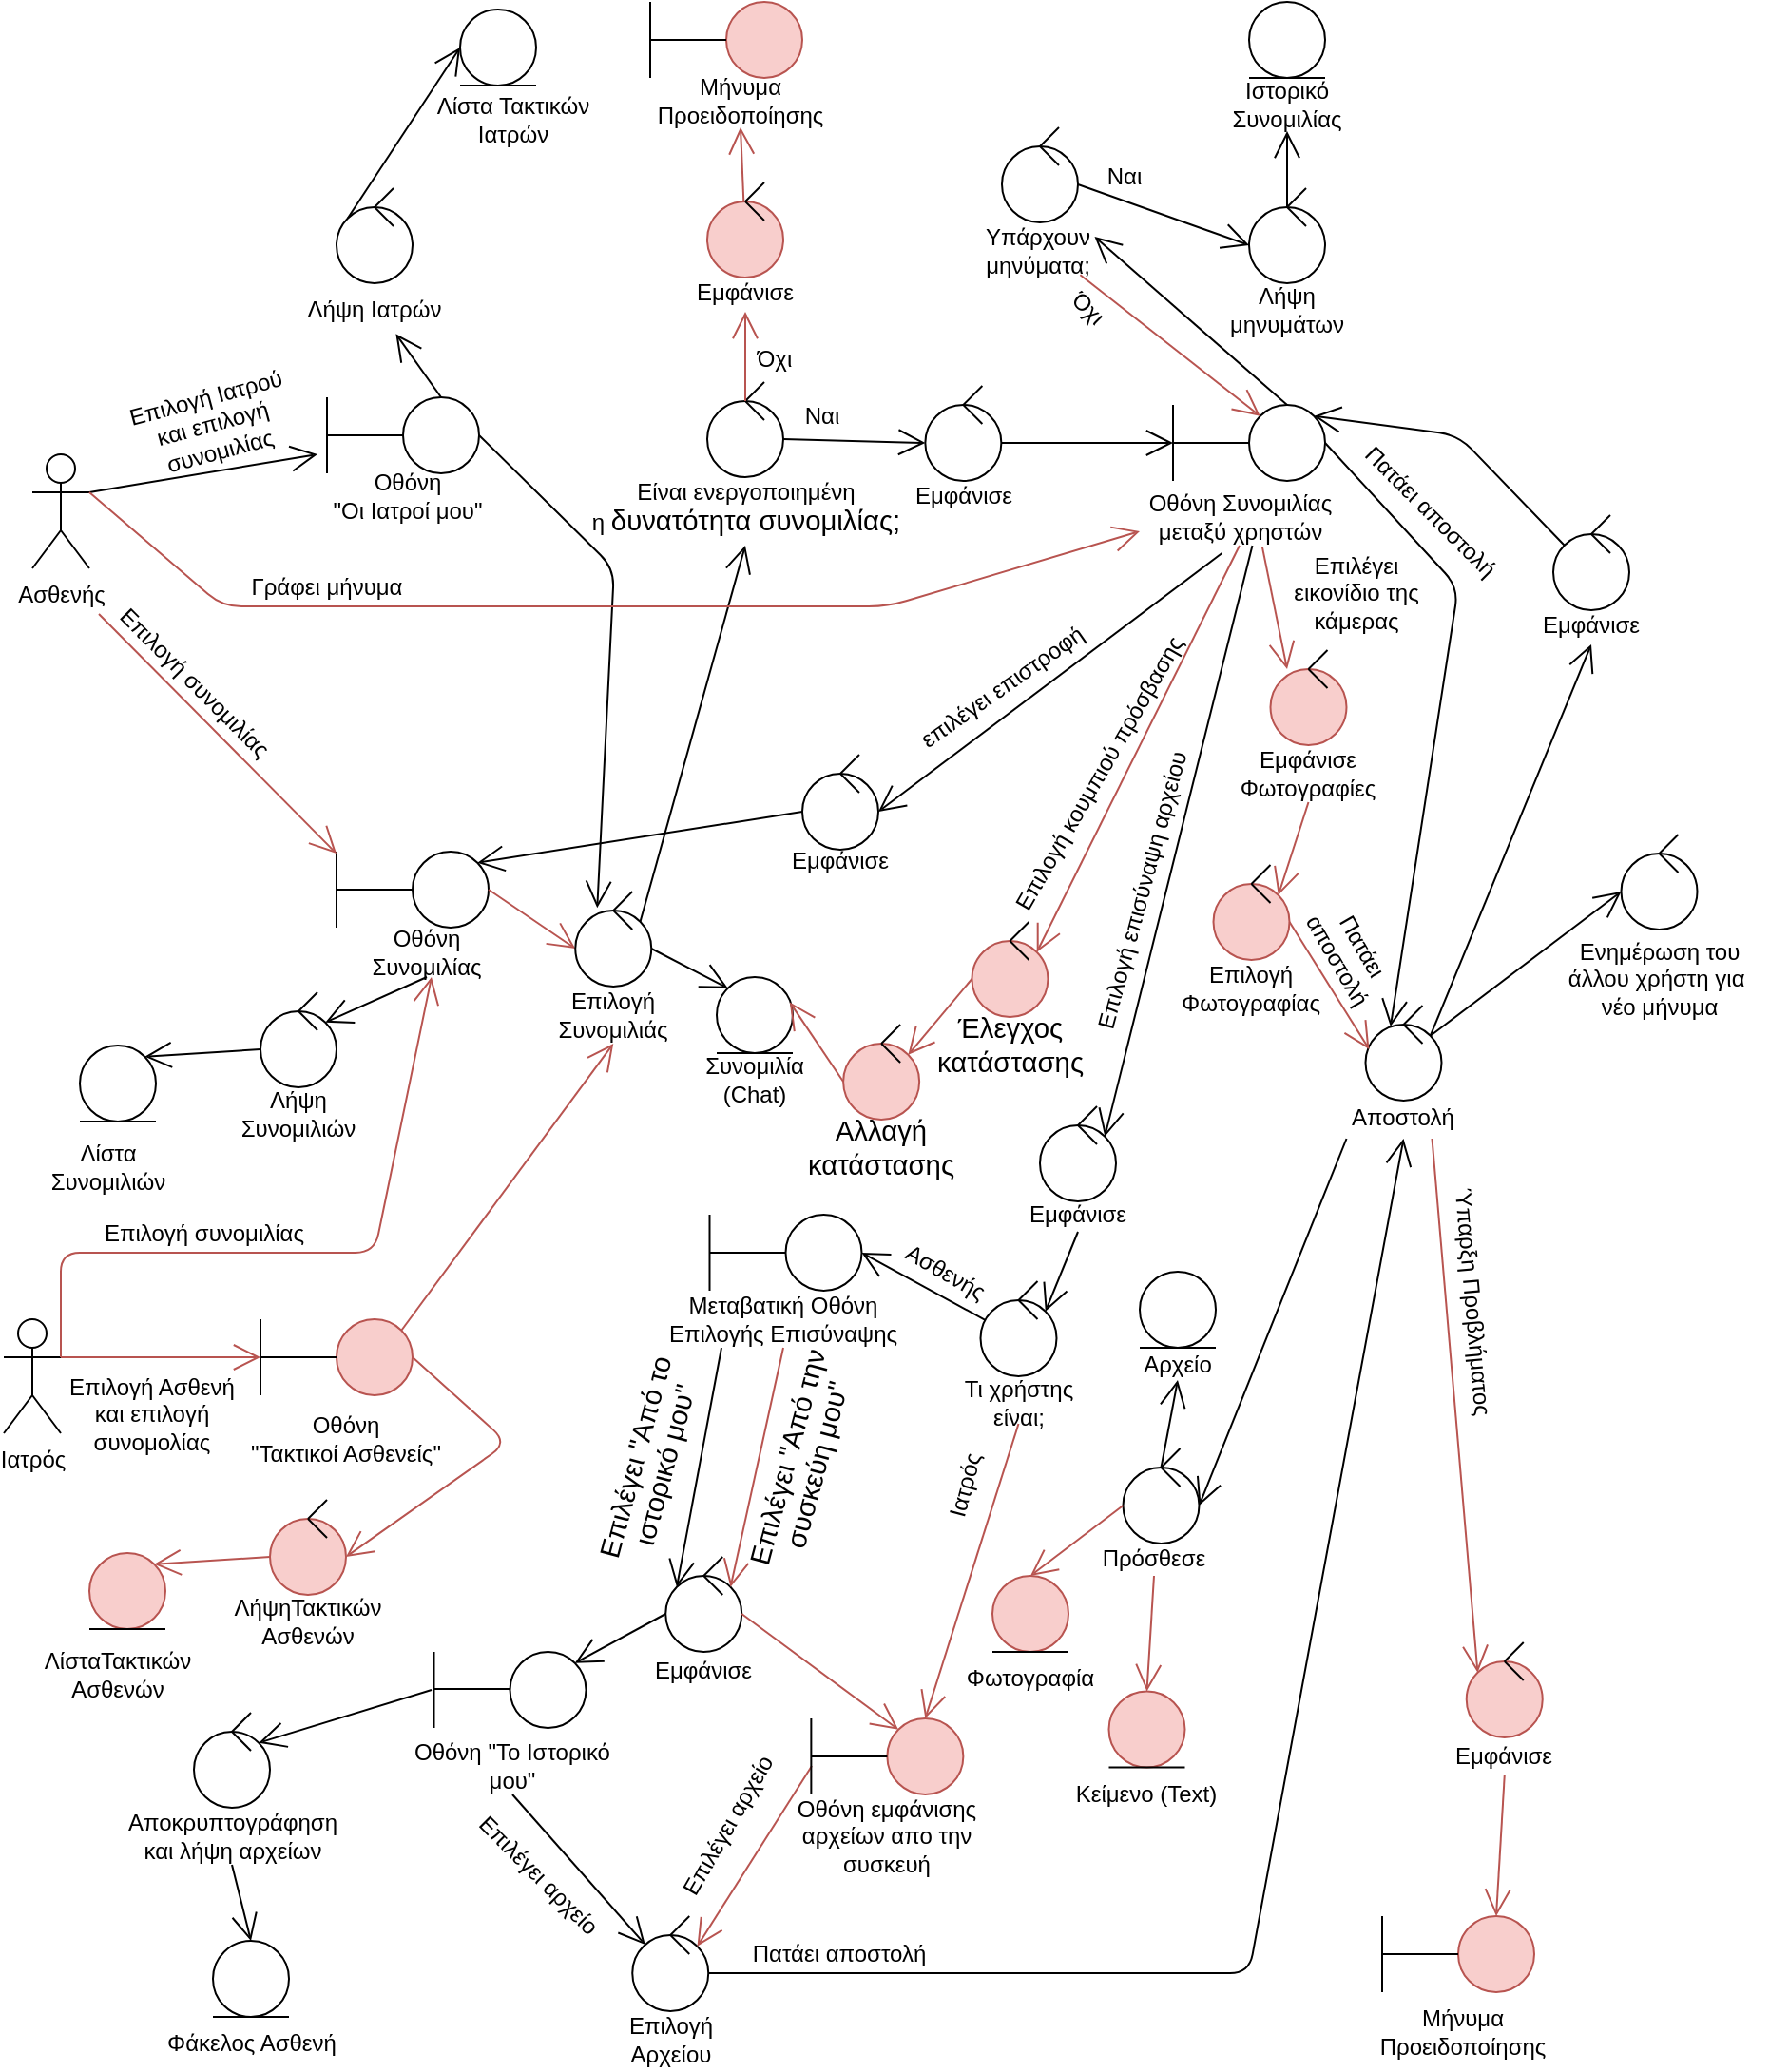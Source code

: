 <mxfile version="14.6.9" type="device"><diagram id="kgpKYQtTHZ0yAKxKKP6v" name="Page-1"><mxGraphModel dx="536" dy="669" grid="1" gridSize="10" guides="1" tooltips="1" connect="1" arrows="1" fold="1" page="1" pageScale="1" pageWidth="850" pageHeight="1100" math="0" shadow="0"><root><mxCell id="0"/><mxCell id="1" parent="0"/><mxCell id="kEIahyzPWhspM7KvbSvr-1" value="Ασθενής" style="shape=umlActor;verticalLabelPosition=bottom;verticalAlign=top;html=1;outlineConnect=0;" parent="1" vertex="1"><mxGeometry x="30" y="250" width="30" height="60" as="geometry"/></mxCell><mxCell id="gC3gSd3DwRltrXXL367k-1" value="" style="ellipse;whiteSpace=wrap;html=1;aspect=fixed;" parent="1" vertex="1"><mxGeometry x="225" y="220" width="40" height="40" as="geometry"/></mxCell><mxCell id="gC3gSd3DwRltrXXL367k-2" value="" style="endArrow=none;html=1;" parent="1" edge="1"><mxGeometry width="50" height="50" relative="1" as="geometry"><mxPoint x="185" y="240" as="sourcePoint"/><mxPoint x="225" y="240" as="targetPoint"/></mxGeometry></mxCell><mxCell id="gC3gSd3DwRltrXXL367k-3" value="" style="endArrow=none;html=1;" parent="1" edge="1"><mxGeometry width="50" height="50" relative="1" as="geometry"><mxPoint x="185" y="260" as="sourcePoint"/><mxPoint x="185" y="220" as="targetPoint"/></mxGeometry></mxCell><mxCell id="gC3gSd3DwRltrXXL367k-4" value="Οθόνη &lt;br&gt;&quot;Οι Ιατροί μου&quot;" style="text;html=1;strokeColor=none;fillColor=none;align=center;verticalAlign=middle;whiteSpace=wrap;rounded=0;" parent="1" vertex="1"><mxGeometry x="185" y="262" width="85" height="20" as="geometry"/></mxCell><mxCell id="gC3gSd3DwRltrXXL367k-8" value="Επιλογή Ιατρού και επιλογή συνομιλίας" style="text;html=1;strokeColor=none;fillColor=none;align=center;verticalAlign=middle;whiteSpace=wrap;rounded=0;rotation=-15;" parent="1" vertex="1"><mxGeometry x="75" y="224" width="100" height="20" as="geometry"/></mxCell><mxCell id="CaucmfjZBxFV0YUsQnGh-24" value="" style="endArrow=open;endFill=1;endSize=12;html=1;exitX=1;exitY=0.333;exitDx=0;exitDy=0;exitPerimeter=0;" parent="1" source="kEIahyzPWhspM7KvbSvr-1" edge="1"><mxGeometry width="160" relative="1" as="geometry"><mxPoint x="340" y="220" as="sourcePoint"/><mxPoint x="180" y="250" as="targetPoint"/></mxGeometry></mxCell><mxCell id="TbOkYiuA2pfnXCS3HeVD-2" value="" style="ellipse;whiteSpace=wrap;html=1;aspect=fixed;" parent="1" vertex="1"><mxGeometry x="190" y="120" width="40" height="40" as="geometry"/></mxCell><mxCell id="TbOkYiuA2pfnXCS3HeVD-3" value="" style="endArrow=none;html=1;" parent="1" edge="1"><mxGeometry width="50" height="50" relative="1" as="geometry"><mxPoint x="210" y="120" as="sourcePoint"/><mxPoint x="220" y="130" as="targetPoint"/></mxGeometry></mxCell><mxCell id="TbOkYiuA2pfnXCS3HeVD-4" value="" style="endArrow=none;html=1;" parent="1" edge="1"><mxGeometry width="50" height="50" relative="1" as="geometry"><mxPoint x="210" y="120" as="sourcePoint"/><mxPoint x="220" y="110" as="targetPoint"/></mxGeometry></mxCell><mxCell id="TbOkYiuA2pfnXCS3HeVD-5" value="Λήψη Ιατρών" style="text;html=1;strokeColor=none;fillColor=none;align=center;verticalAlign=middle;whiteSpace=wrap;rounded=0;" parent="1" vertex="1"><mxGeometry x="170" y="160" width="80" height="28" as="geometry"/></mxCell><mxCell id="TbOkYiuA2pfnXCS3HeVD-6" value="" style="ellipse;whiteSpace=wrap;html=1;aspect=fixed;" parent="1" vertex="1"><mxGeometry x="255" y="16" width="40" height="40" as="geometry"/></mxCell><mxCell id="TbOkYiuA2pfnXCS3HeVD-7" value="" style="endArrow=none;html=1;" parent="1" edge="1"><mxGeometry width="50" height="50" relative="1" as="geometry"><mxPoint x="255" y="56.0" as="sourcePoint"/><mxPoint x="295" y="56.0" as="targetPoint"/><Array as="points"><mxPoint x="275" y="56"/></Array></mxGeometry></mxCell><mxCell id="TbOkYiuA2pfnXCS3HeVD-8" value="Λίστα Τακτικών Ιατρών" style="text;html=1;strokeColor=none;fillColor=none;align=center;verticalAlign=middle;whiteSpace=wrap;rounded=0;" parent="1" vertex="1"><mxGeometry x="237.5" y="60" width="90" height="28" as="geometry"/></mxCell><mxCell id="TbOkYiuA2pfnXCS3HeVD-9" value="Ιατρός" style="shape=umlActor;verticalLabelPosition=bottom;verticalAlign=top;html=1;outlineConnect=0;" parent="1" vertex="1"><mxGeometry x="15" y="705" width="30" height="60" as="geometry"/></mxCell><mxCell id="TbOkYiuA2pfnXCS3HeVD-28" value="" style="endArrow=open;endFill=1;endSize=12;html=1;exitX=0.5;exitY=0;exitDx=0;exitDy=0;entryX=0.64;entryY=0.95;entryDx=0;entryDy=0;entryPerimeter=0;" parent="1" source="gC3gSd3DwRltrXXL367k-1" target="TbOkYiuA2pfnXCS3HeVD-5" edge="1"><mxGeometry width="160" relative="1" as="geometry"><mxPoint x="405.858" y="485.858" as="sourcePoint"/><mxPoint x="254.142" y="268.142" as="targetPoint"/></mxGeometry></mxCell><mxCell id="TbOkYiuA2pfnXCS3HeVD-29" value="" style="endArrow=open;endFill=1;endSize=12;html=1;exitX=0;exitY=0;exitDx=0;exitDy=0;entryX=0;entryY=0.5;entryDx=0;entryDy=0;" parent="1" source="TbOkYiuA2pfnXCS3HeVD-2" target="TbOkYiuA2pfnXCS3HeVD-6" edge="1"><mxGeometry width="160" relative="1" as="geometry"><mxPoint x="185.858" y="135.858" as="sourcePoint"/><mxPoint x="221.2" y="207" as="targetPoint"/></mxGeometry></mxCell><mxCell id="TbOkYiuA2pfnXCS3HeVD-38" value="" style="endArrow=open;endFill=1;endSize=12;html=1;exitX=1;exitY=0.5;exitDx=0;exitDy=0;entryX=0.288;entryY=-0.035;entryDx=0;entryDy=0;entryPerimeter=0;" parent="1" source="gC3gSd3DwRltrXXL367k-1" target="0fJbNF2HptqLlonmnUbP-115" edge="1"><mxGeometry width="160" relative="1" as="geometry"><mxPoint x="240" y="234" as="sourcePoint"/><mxPoint x="380" y="244" as="targetPoint"/><Array as="points"><mxPoint x="336" y="310"/></Array></mxGeometry></mxCell><mxCell id="0fJbNF2HptqLlonmnUbP-4" value="" style="ellipse;whiteSpace=wrap;html=1;aspect=fixed;" parent="1" vertex="1"><mxGeometry x="385" y="222" width="40" height="40" as="geometry"/></mxCell><mxCell id="0fJbNF2HptqLlonmnUbP-5" value="" style="endArrow=none;html=1;" parent="1" edge="1"><mxGeometry width="50" height="50" relative="1" as="geometry"><mxPoint x="405" y="222" as="sourcePoint"/><mxPoint x="415" y="232" as="targetPoint"/></mxGeometry></mxCell><mxCell id="0fJbNF2HptqLlonmnUbP-6" value="" style="endArrow=none;html=1;" parent="1" edge="1"><mxGeometry width="50" height="50" relative="1" as="geometry"><mxPoint x="405" y="222" as="sourcePoint"/><mxPoint x="415" y="212" as="targetPoint"/></mxGeometry></mxCell><mxCell id="0fJbNF2HptqLlonmnUbP-7" value="Είναι ενεργοποιημένη η&amp;nbsp;&lt;span style=&quot;font-family: &amp;#34;calibri&amp;#34; , sans-serif ; font-size: 14.667px&quot;&gt;δυνατότητα&amp;nbsp;&lt;/span&gt;&lt;span style=&quot;font-family: &amp;#34;calibri&amp;#34; , sans-serif ; font-size: 14.667px&quot;&gt;συνομιλίας;&lt;/span&gt;" style="text;html=1;strokeColor=none;fillColor=none;align=center;verticalAlign=middle;whiteSpace=wrap;rounded=0;" parent="1" vertex="1"><mxGeometry x="332.5" y="258" width="145" height="40" as="geometry"/></mxCell><mxCell id="0fJbNF2HptqLlonmnUbP-8" value="" style="ellipse;whiteSpace=wrap;html=1;aspect=fixed;" parent="1" vertex="1"><mxGeometry x="540" y="88" width="40" height="40" as="geometry"/></mxCell><mxCell id="0fJbNF2HptqLlonmnUbP-9" value="" style="endArrow=none;html=1;" parent="1" edge="1"><mxGeometry width="50" height="50" relative="1" as="geometry"><mxPoint x="560" y="88" as="sourcePoint"/><mxPoint x="570" y="98" as="targetPoint"/></mxGeometry></mxCell><mxCell id="0fJbNF2HptqLlonmnUbP-10" value="" style="endArrow=none;html=1;" parent="1" edge="1"><mxGeometry width="50" height="50" relative="1" as="geometry"><mxPoint x="560" y="88" as="sourcePoint"/><mxPoint x="570" y="78" as="targetPoint"/></mxGeometry></mxCell><mxCell id="0fJbNF2HptqLlonmnUbP-11" value="Υπάρχουν μηνύματα;" style="text;html=1;strokeColor=none;fillColor=none;align=center;verticalAlign=middle;whiteSpace=wrap;rounded=0;" parent="1" vertex="1"><mxGeometry x="528.75" y="128" width="60" height="30" as="geometry"/></mxCell><mxCell id="0fJbNF2HptqLlonmnUbP-12" value="" style="endArrow=open;endFill=1;endSize=12;html=1;exitX=1;exitY=0.5;exitDx=0;exitDy=0;entryX=0;entryY=0.5;entryDx=0;entryDy=0;" parent="1" source="0fJbNF2HptqLlonmnUbP-4" target="foMUP3QYZmxCGW3oreN1-5" edge="1"><mxGeometry width="160" relative="1" as="geometry"><mxPoint x="260" y="254" as="sourcePoint"/><mxPoint x="500" y="242" as="targetPoint"/></mxGeometry></mxCell><mxCell id="0fJbNF2HptqLlonmnUbP-13" value="Ναι" style="text;html=1;align=center;verticalAlign=middle;resizable=0;points=[];autosize=1;strokeColor=none;" parent="1" vertex="1"><mxGeometry x="430" y="220" width="30" height="20" as="geometry"/></mxCell><mxCell id="0fJbNF2HptqLlonmnUbP-14" value="" style="ellipse;whiteSpace=wrap;html=1;aspect=fixed;" parent="1" vertex="1"><mxGeometry x="230" y="459" width="40" height="40" as="geometry"/></mxCell><mxCell id="0fJbNF2HptqLlonmnUbP-15" value="" style="endArrow=none;html=1;" parent="1" edge="1"><mxGeometry width="50" height="50" relative="1" as="geometry"><mxPoint x="190" y="479" as="sourcePoint"/><mxPoint x="230" y="479" as="targetPoint"/></mxGeometry></mxCell><mxCell id="0fJbNF2HptqLlonmnUbP-16" value="" style="endArrow=none;html=1;" parent="1" edge="1"><mxGeometry width="50" height="50" relative="1" as="geometry"><mxPoint x="190" y="499" as="sourcePoint"/><mxPoint x="190" y="459" as="targetPoint"/></mxGeometry></mxCell><mxCell id="0fJbNF2HptqLlonmnUbP-17" value="Οθόνη Συνομιλίας" style="text;html=1;strokeColor=none;fillColor=none;align=center;verticalAlign=middle;whiteSpace=wrap;rounded=0;" parent="1" vertex="1"><mxGeometry x="195" y="499" width="85" height="26" as="geometry"/></mxCell><mxCell id="0fJbNF2HptqLlonmnUbP-18" value="" style="ellipse;whiteSpace=wrap;html=1;aspect=fixed;" parent="1" vertex="1"><mxGeometry x="150" y="543" width="40" height="40" as="geometry"/></mxCell><mxCell id="0fJbNF2HptqLlonmnUbP-19" value="" style="endArrow=none;html=1;" parent="1" edge="1"><mxGeometry width="50" height="50" relative="1" as="geometry"><mxPoint x="170" y="543" as="sourcePoint"/><mxPoint x="180" y="553" as="targetPoint"/></mxGeometry></mxCell><mxCell id="0fJbNF2HptqLlonmnUbP-20" value="" style="endArrow=none;html=1;" parent="1" edge="1"><mxGeometry width="50" height="50" relative="1" as="geometry"><mxPoint x="170" y="543" as="sourcePoint"/><mxPoint x="180" y="533" as="targetPoint"/></mxGeometry></mxCell><mxCell id="0fJbNF2HptqLlonmnUbP-21" value="Λήψη Συνομιλιών" style="text;html=1;strokeColor=none;fillColor=none;align=center;verticalAlign=middle;whiteSpace=wrap;rounded=0;" parent="1" vertex="1"><mxGeometry x="130" y="583" width="80" height="28" as="geometry"/></mxCell><mxCell id="0fJbNF2HptqLlonmnUbP-22" value="" style="ellipse;whiteSpace=wrap;html=1;aspect=fixed;" parent="1" vertex="1"><mxGeometry x="55" y="561" width="40" height="40" as="geometry"/></mxCell><mxCell id="0fJbNF2HptqLlonmnUbP-23" value="" style="endArrow=none;html=1;" parent="1" edge="1"><mxGeometry width="50" height="50" relative="1" as="geometry"><mxPoint x="55" y="601" as="sourcePoint"/><mxPoint x="95" y="601" as="targetPoint"/><Array as="points"><mxPoint x="75" y="601"/></Array></mxGeometry></mxCell><mxCell id="0fJbNF2HptqLlonmnUbP-24" value="Λίστα Συνομιλιών" style="text;html=1;strokeColor=none;fillColor=none;align=center;verticalAlign=middle;whiteSpace=wrap;rounded=0;" parent="1" vertex="1"><mxGeometry x="25" y="611" width="90" height="28" as="geometry"/></mxCell><mxCell id="0fJbNF2HptqLlonmnUbP-26" value="" style="endArrow=open;endFill=1;endSize=12;html=1;exitX=0.5;exitY=1;exitDx=0;exitDy=0;entryX=1;entryY=0;entryDx=0;entryDy=0;" parent="1" source="0fJbNF2HptqLlonmnUbP-17" target="0fJbNF2HptqLlonmnUbP-18" edge="1"><mxGeometry width="160" relative="1" as="geometry"><mxPoint x="70" y="409" as="sourcePoint"/><mxPoint x="220" y="581" as="targetPoint"/></mxGeometry></mxCell><mxCell id="0fJbNF2HptqLlonmnUbP-28" value="" style="endArrow=open;endFill=1;endSize=12;html=1;fillColor=#f8cecc;strokeColor=#b85450;" parent="1" edge="1"><mxGeometry width="160" relative="1" as="geometry"><mxPoint x="65" y="334" as="sourcePoint"/><mxPoint x="190" y="460" as="targetPoint"/></mxGeometry></mxCell><mxCell id="0fJbNF2HptqLlonmnUbP-29" value="Επιλογή συνομιλίας" style="text;html=1;align=center;verticalAlign=middle;resizable=0;points=[];autosize=1;strokeColor=none;rotation=45;" parent="1" vertex="1"><mxGeometry x="55" y="360" width="120" height="20" as="geometry"/></mxCell><mxCell id="0fJbNF2HptqLlonmnUbP-30" value="" style="endArrow=open;endFill=1;endSize=12;html=1;exitX=0;exitY=0.5;exitDx=0;exitDy=0;entryX=1;entryY=0;entryDx=0;entryDy=0;" parent="1" source="0fJbNF2HptqLlonmnUbP-18" target="0fJbNF2HptqLlonmnUbP-22" edge="1"><mxGeometry width="160" relative="1" as="geometry"><mxPoint x="247.5" y="535" as="sourcePoint"/><mxPoint x="248.358" y="584.858" as="targetPoint"/></mxGeometry></mxCell><mxCell id="0fJbNF2HptqLlonmnUbP-35" value="" style="endArrow=open;endFill=1;endSize=12;html=1;exitX=1;exitY=0.5;exitDx=0;exitDy=0;entryX=0;entryY=0.5;entryDx=0;entryDy=0;fillColor=#f8cecc;strokeColor=#b85450;" parent="1" source="0fJbNF2HptqLlonmnUbP-14" target="0fJbNF2HptqLlonmnUbP-115" edge="1"><mxGeometry width="160" relative="1" as="geometry"><mxPoint x="260" y="383" as="sourcePoint"/><mxPoint x="390" y="383" as="targetPoint"/></mxGeometry></mxCell><mxCell id="0fJbNF2HptqLlonmnUbP-40" value="" style="ellipse;whiteSpace=wrap;html=1;aspect=fixed;" parent="1" vertex="1"><mxGeometry x="670" y="12" width="40" height="40" as="geometry"/></mxCell><mxCell id="0fJbNF2HptqLlonmnUbP-41" value="" style="endArrow=none;html=1;" parent="1" edge="1"><mxGeometry width="50" height="50" relative="1" as="geometry"><mxPoint x="670" y="52" as="sourcePoint"/><mxPoint x="710" y="52" as="targetPoint"/><Array as="points"><mxPoint x="690" y="52"/></Array></mxGeometry></mxCell><mxCell id="0fJbNF2HptqLlonmnUbP-42" value="Ιστορικό Συνομιλίας" style="text;html=1;strokeColor=none;fillColor=none;align=center;verticalAlign=middle;whiteSpace=wrap;rounded=0;" parent="1" vertex="1"><mxGeometry x="648.13" y="52" width="83.75" height="28" as="geometry"/></mxCell><mxCell id="0fJbNF2HptqLlonmnUbP-43" value="" style="ellipse;whiteSpace=wrap;html=1;aspect=fixed;" parent="1" vertex="1"><mxGeometry x="670" y="120" width="40" height="40" as="geometry"/></mxCell><mxCell id="0fJbNF2HptqLlonmnUbP-44" value="" style="endArrow=none;html=1;" parent="1" edge="1"><mxGeometry width="50" height="50" relative="1" as="geometry"><mxPoint x="690" y="120" as="sourcePoint"/><mxPoint x="700" y="130" as="targetPoint"/></mxGeometry></mxCell><mxCell id="0fJbNF2HptqLlonmnUbP-45" value="" style="endArrow=none;html=1;" parent="1" edge="1"><mxGeometry width="50" height="50" relative="1" as="geometry"><mxPoint x="690" y="120" as="sourcePoint"/><mxPoint x="700" y="110" as="targetPoint"/></mxGeometry></mxCell><mxCell id="0fJbNF2HptqLlonmnUbP-46" value="Λήψη μηνυμάτων" style="text;html=1;strokeColor=none;fillColor=none;align=center;verticalAlign=middle;whiteSpace=wrap;rounded=0;" parent="1" vertex="1"><mxGeometry x="650" y="160" width="80" height="28" as="geometry"/></mxCell><mxCell id="0fJbNF2HptqLlonmnUbP-48" value="" style="endArrow=open;endFill=1;endSize=12;html=1;entryX=0.5;entryY=1;entryDx=0;entryDy=0;" parent="1" source="0fJbNF2HptqLlonmnUbP-43" target="0fJbNF2HptqLlonmnUbP-42" edge="1"><mxGeometry width="160" relative="1" as="geometry"><mxPoint x="595" y="262" as="sourcePoint"/><mxPoint x="690" y="262" as="targetPoint"/></mxGeometry></mxCell><mxCell id="0fJbNF2HptqLlonmnUbP-49" value="" style="ellipse;whiteSpace=wrap;html=1;aspect=fixed;" parent="1" vertex="1"><mxGeometry x="670" y="224" width="40" height="40" as="geometry"/></mxCell><mxCell id="0fJbNF2HptqLlonmnUbP-50" value="" style="endArrow=none;html=1;" parent="1" edge="1"><mxGeometry width="50" height="50" relative="1" as="geometry"><mxPoint x="630" y="244" as="sourcePoint"/><mxPoint x="670" y="244" as="targetPoint"/></mxGeometry></mxCell><mxCell id="0fJbNF2HptqLlonmnUbP-51" value="" style="endArrow=none;html=1;" parent="1" edge="1"><mxGeometry width="50" height="50" relative="1" as="geometry"><mxPoint x="630" y="264" as="sourcePoint"/><mxPoint x="630" y="224" as="targetPoint"/></mxGeometry></mxCell><mxCell id="0fJbNF2HptqLlonmnUbP-52" value="Οθόνη Συνομιλίας μεταξύ χρηστών" style="text;html=1;strokeColor=none;fillColor=none;align=center;verticalAlign=middle;whiteSpace=wrap;rounded=0;" parent="1" vertex="1"><mxGeometry x="612.5" y="268" width="105" height="30" as="geometry"/></mxCell><mxCell id="0fJbNF2HptqLlonmnUbP-53" value="" style="endArrow=open;endFill=1;endSize=12;html=1;exitX=0.5;exitY=0;exitDx=0;exitDy=0;entryX=1;entryY=0.25;entryDx=0;entryDy=0;" parent="1" source="0fJbNF2HptqLlonmnUbP-49" target="0fJbNF2HptqLlonmnUbP-11" edge="1"><mxGeometry width="160" relative="1" as="geometry"><mxPoint x="435" y="252" as="sourcePoint"/><mxPoint x="530" y="252" as="targetPoint"/></mxGeometry></mxCell><mxCell id="0fJbNF2HptqLlonmnUbP-54" value="" style="endArrow=open;endFill=1;endSize=12;html=1;exitX=1;exitY=0.5;exitDx=0;exitDy=0;entryX=0;entryY=0.5;entryDx=0;entryDy=0;" parent="1" source="0fJbNF2HptqLlonmnUbP-8" target="0fJbNF2HptqLlonmnUbP-43" edge="1"><mxGeometry width="160" relative="1" as="geometry"><mxPoint x="435" y="252" as="sourcePoint"/><mxPoint x="600" y="60" as="targetPoint"/></mxGeometry></mxCell><mxCell id="0fJbNF2HptqLlonmnUbP-56" value="" style="ellipse;whiteSpace=wrap;html=1;aspect=fixed;fillColor=#f8cecc;strokeColor=#b85450;" parent="1" vertex="1"><mxGeometry x="395" y="12" width="40" height="40" as="geometry"/></mxCell><mxCell id="0fJbNF2HptqLlonmnUbP-57" value="" style="endArrow=none;html=1;" parent="1" edge="1"><mxGeometry width="50" height="50" relative="1" as="geometry"><mxPoint x="355" y="32" as="sourcePoint"/><mxPoint x="395" y="32" as="targetPoint"/></mxGeometry></mxCell><mxCell id="0fJbNF2HptqLlonmnUbP-58" value="" style="endArrow=none;html=1;" parent="1" edge="1"><mxGeometry width="50" height="50" relative="1" as="geometry"><mxPoint x="355" y="52" as="sourcePoint"/><mxPoint x="355" y="12" as="targetPoint"/></mxGeometry></mxCell><mxCell id="0fJbNF2HptqLlonmnUbP-59" value="Μήνυμα Προειδοποίησης" style="text;html=1;strokeColor=none;fillColor=none;align=center;verticalAlign=middle;whiteSpace=wrap;rounded=0;" parent="1" vertex="1"><mxGeometry x="360" y="50" width="85" height="28" as="geometry"/></mxCell><mxCell id="0fJbNF2HptqLlonmnUbP-60" value="" style="ellipse;whiteSpace=wrap;html=1;aspect=fixed;fillColor=#f8cecc;strokeColor=#b85450;" parent="1" vertex="1"><mxGeometry x="385" y="117" width="40" height="40" as="geometry"/></mxCell><mxCell id="0fJbNF2HptqLlonmnUbP-61" value="" style="endArrow=none;html=1;" parent="1" edge="1"><mxGeometry width="50" height="50" relative="1" as="geometry"><mxPoint x="405" y="117" as="sourcePoint"/><mxPoint x="415" y="127" as="targetPoint"/></mxGeometry></mxCell><mxCell id="0fJbNF2HptqLlonmnUbP-62" value="" style="endArrow=none;html=1;" parent="1" edge="1"><mxGeometry width="50" height="50" relative="1" as="geometry"><mxPoint x="405" y="117" as="sourcePoint"/><mxPoint x="415" y="107" as="targetPoint"/></mxGeometry></mxCell><mxCell id="0fJbNF2HptqLlonmnUbP-63" value="Εμφάνισε" style="text;html=1;strokeColor=none;fillColor=none;align=center;verticalAlign=middle;whiteSpace=wrap;rounded=0;" parent="1" vertex="1"><mxGeometry x="365" y="155" width="80" height="20" as="geometry"/></mxCell><mxCell id="0fJbNF2HptqLlonmnUbP-64" value="" style="endArrow=open;endFill=1;endSize=12;html=1;exitX=0.5;exitY=0;exitDx=0;exitDy=0;entryX=0.5;entryY=1;entryDx=0;entryDy=0;fillColor=#f8cecc;strokeColor=#b85450;" parent="1" source="0fJbNF2HptqLlonmnUbP-4" target="0fJbNF2HptqLlonmnUbP-63" edge="1"><mxGeometry width="160" relative="1" as="geometry"><mxPoint x="260" y="254" as="sourcePoint"/><mxPoint x="390" y="254" as="targetPoint"/></mxGeometry></mxCell><mxCell id="0fJbNF2HptqLlonmnUbP-65" value="" style="endArrow=open;endFill=1;endSize=12;html=1;entryX=0.5;entryY=1;entryDx=0;entryDy=0;fillColor=#f8cecc;strokeColor=#b85450;" parent="1" source="0fJbNF2HptqLlonmnUbP-60" target="0fJbNF2HptqLlonmnUbP-59" edge="1"><mxGeometry width="160" relative="1" as="geometry"><mxPoint x="415" y="232" as="sourcePoint"/><mxPoint x="415" y="185" as="targetPoint"/></mxGeometry></mxCell><mxCell id="0fJbNF2HptqLlonmnUbP-66" value="Όχι" style="text;html=1;align=center;verticalAlign=middle;resizable=0;points=[];autosize=1;strokeColor=none;" parent="1" vertex="1"><mxGeometry x="405" y="190" width="30" height="20" as="geometry"/></mxCell><mxCell id="0fJbNF2HptqLlonmnUbP-67" value="Ναι" style="text;html=1;align=center;verticalAlign=middle;resizable=0;points=[];autosize=1;strokeColor=none;" parent="1" vertex="1"><mxGeometry x="588.75" y="94" width="30" height="20" as="geometry"/></mxCell><mxCell id="0fJbNF2HptqLlonmnUbP-74" value="" style="ellipse;whiteSpace=wrap;html=1;aspect=fixed;" parent="1" vertex="1"><mxGeometry x="603.75" y="783" width="40" height="40" as="geometry"/></mxCell><mxCell id="0fJbNF2HptqLlonmnUbP-75" value="" style="endArrow=none;html=1;" parent="1" edge="1"><mxGeometry width="50" height="50" relative="1" as="geometry"><mxPoint x="623.75" y="783" as="sourcePoint"/><mxPoint x="633.75" y="793" as="targetPoint"/></mxGeometry></mxCell><mxCell id="0fJbNF2HptqLlonmnUbP-76" value="" style="endArrow=none;html=1;" parent="1" edge="1"><mxGeometry width="50" height="50" relative="1" as="geometry"><mxPoint x="623.75" y="783" as="sourcePoint"/><mxPoint x="633.75" y="773" as="targetPoint"/></mxGeometry></mxCell><mxCell id="0fJbNF2HptqLlonmnUbP-77" value="Πρόσθεσε" style="text;html=1;strokeColor=none;fillColor=none;align=center;verticalAlign=middle;whiteSpace=wrap;rounded=0;" parent="1" vertex="1"><mxGeometry x="590" y="821" width="60" height="19" as="geometry"/></mxCell><mxCell id="0fJbNF2HptqLlonmnUbP-78" value="" style="ellipse;whiteSpace=wrap;html=1;aspect=fixed;fillColor=#f8cecc;strokeColor=#b85450;" parent="1" vertex="1"><mxGeometry x="596.25" y="900.75" width="40" height="40" as="geometry"/></mxCell><mxCell id="0fJbNF2HptqLlonmnUbP-79" value="" style="endArrow=none;html=1;" parent="1" edge="1"><mxGeometry width="50" height="50" relative="1" as="geometry"><mxPoint x="596.25" y="940.75" as="sourcePoint"/><mxPoint x="636.25" y="940.75" as="targetPoint"/><Array as="points"><mxPoint x="616.25" y="940.75"/></Array></mxGeometry></mxCell><mxCell id="0fJbNF2HptqLlonmnUbP-80" value="Κείμενο (Text)" style="text;html=1;strokeColor=none;fillColor=none;align=center;verticalAlign=middle;whiteSpace=wrap;rounded=0;" parent="1" vertex="1"><mxGeometry x="576.25" y="940.25" width="80" height="29" as="geometry"/></mxCell><mxCell id="0fJbNF2HptqLlonmnUbP-98" value="" style="ellipse;whiteSpace=wrap;html=1;aspect=fixed;fillColor=#f8cecc;strokeColor=#b85450;" parent="1" vertex="1"><mxGeometry x="651.25" y="476" width="40" height="40" as="geometry"/></mxCell><mxCell id="0fJbNF2HptqLlonmnUbP-99" value="" style="endArrow=none;html=1;" parent="1" edge="1"><mxGeometry width="50" height="50" relative="1" as="geometry"><mxPoint x="671.25" y="476" as="sourcePoint"/><mxPoint x="681.25" y="486" as="targetPoint"/></mxGeometry></mxCell><mxCell id="0fJbNF2HptqLlonmnUbP-100" value="" style="endArrow=none;html=1;" parent="1" edge="1"><mxGeometry width="50" height="50" relative="1" as="geometry"><mxPoint x="671.25" y="476" as="sourcePoint"/><mxPoint x="681.25" y="466" as="targetPoint"/></mxGeometry></mxCell><mxCell id="0fJbNF2HptqLlonmnUbP-101" value="Επιλογή Φωτογραφίας" style="text;html=1;strokeColor=none;fillColor=none;align=center;verticalAlign=middle;whiteSpace=wrap;rounded=0;" parent="1" vertex="1"><mxGeometry x="641.25" y="516" width="60" height="30" as="geometry"/></mxCell><mxCell id="0fJbNF2HptqLlonmnUbP-102" value="" style="ellipse;whiteSpace=wrap;html=1;aspect=fixed;fillColor=#f8cecc;strokeColor=#b85450;" parent="1" vertex="1"><mxGeometry x="535" y="840" width="40" height="40" as="geometry"/></mxCell><mxCell id="0fJbNF2HptqLlonmnUbP-103" value="" style="endArrow=none;html=1;" parent="1" edge="1"><mxGeometry width="50" height="50" relative="1" as="geometry"><mxPoint x="535" y="880" as="sourcePoint"/><mxPoint x="575" y="880" as="targetPoint"/><Array as="points"><mxPoint x="555" y="880"/></Array></mxGeometry></mxCell><mxCell id="0fJbNF2HptqLlonmnUbP-104" value="Φωτογραφία" style="text;html=1;strokeColor=none;fillColor=none;align=center;verticalAlign=middle;whiteSpace=wrap;rounded=0;" parent="1" vertex="1"><mxGeometry x="510" y="880" width="90" height="28" as="geometry"/></mxCell><mxCell id="0fJbNF2HptqLlonmnUbP-105" value="" style="ellipse;whiteSpace=wrap;html=1;aspect=fixed;fillColor=#f8cecc;strokeColor=#b85450;" parent="1" vertex="1"><mxGeometry x="681.25" y="363" width="40" height="40" as="geometry"/></mxCell><mxCell id="0fJbNF2HptqLlonmnUbP-106" value="" style="endArrow=none;html=1;" parent="1" edge="1"><mxGeometry width="50" height="50" relative="1" as="geometry"><mxPoint x="701.25" y="363" as="sourcePoint"/><mxPoint x="711.25" y="373" as="targetPoint"/></mxGeometry></mxCell><mxCell id="0fJbNF2HptqLlonmnUbP-107" value="" style="endArrow=none;html=1;" parent="1" edge="1"><mxGeometry width="50" height="50" relative="1" as="geometry"><mxPoint x="701.25" y="363" as="sourcePoint"/><mxPoint x="711.25" y="353" as="targetPoint"/></mxGeometry></mxCell><mxCell id="0fJbNF2HptqLlonmnUbP-108" value="Εμφάνισε Φωτογραφίες" style="text;html=1;strokeColor=none;fillColor=none;align=center;verticalAlign=middle;whiteSpace=wrap;rounded=0;" parent="1" vertex="1"><mxGeometry x="671.25" y="403" width="60" height="30" as="geometry"/></mxCell><mxCell id="0fJbNF2HptqLlonmnUbP-109" value="" style="endArrow=open;endFill=1;endSize=12;html=1;exitX=0.614;exitY=1.027;exitDx=0;exitDy=0;exitPerimeter=0;entryX=0.219;entryY=0;entryDx=0;entryDy=0;entryPerimeter=0;fillColor=#f8cecc;strokeColor=#b85450;" parent="1" source="0fJbNF2HptqLlonmnUbP-52" target="0fJbNF2HptqLlonmnUbP-105" edge="1"><mxGeometry width="160" relative="1" as="geometry"><mxPoint x="682.5" y="309" as="sourcePoint"/><mxPoint x="700" y="363" as="targetPoint"/></mxGeometry></mxCell><mxCell id="0fJbNF2HptqLlonmnUbP-113" value="" style="endArrow=open;endFill=1;endSize=12;html=1;exitX=0;exitY=0.019;exitDx=0;exitDy=0;entryX=0;entryY=0;entryDx=0;entryDy=0;exitPerimeter=0;fillColor=#f8cecc;strokeColor=#b85450;" parent="1" source="0fJbNF2HptqLlonmnUbP-114" target="0fJbNF2HptqLlonmnUbP-49" edge="1"><mxGeometry width="160" relative="1" as="geometry"><mxPoint x="700" y="234" as="sourcePoint"/><mxPoint x="610" y="166" as="targetPoint"/></mxGeometry></mxCell><mxCell id="0fJbNF2HptqLlonmnUbP-114" value="Όχι" style="text;html=1;align=center;verticalAlign=middle;resizable=0;points=[];autosize=1;strokeColor=none;rotation=45;" parent="1" vertex="1"><mxGeometry x="570" y="163" width="30" height="20" as="geometry"/></mxCell><mxCell id="0fJbNF2HptqLlonmnUbP-115" value="" style="ellipse;whiteSpace=wrap;html=1;aspect=fixed;" parent="1" vertex="1"><mxGeometry x="315.62" y="490" width="40" height="40" as="geometry"/></mxCell><mxCell id="0fJbNF2HptqLlonmnUbP-116" value="" style="endArrow=none;html=1;" parent="1" edge="1"><mxGeometry width="50" height="50" relative="1" as="geometry"><mxPoint x="335.62" y="490" as="sourcePoint"/><mxPoint x="345.62" y="500" as="targetPoint"/></mxGeometry></mxCell><mxCell id="0fJbNF2HptqLlonmnUbP-117" value="" style="endArrow=none;html=1;" parent="1" edge="1"><mxGeometry width="50" height="50" relative="1" as="geometry"><mxPoint x="335.62" y="490" as="sourcePoint"/><mxPoint x="345.62" y="480" as="targetPoint"/></mxGeometry></mxCell><mxCell id="0fJbNF2HptqLlonmnUbP-118" value="Επιλογή Συνομιλιάς" style="text;html=1;strokeColor=none;fillColor=none;align=center;verticalAlign=middle;whiteSpace=wrap;rounded=0;" parent="1" vertex="1"><mxGeometry x="308.12" y="530" width="55" height="30" as="geometry"/></mxCell><mxCell id="0fJbNF2HptqLlonmnUbP-119" value="" style="ellipse;whiteSpace=wrap;html=1;aspect=fixed;" parent="1" vertex="1"><mxGeometry x="390" y="525" width="40" height="40" as="geometry"/></mxCell><mxCell id="0fJbNF2HptqLlonmnUbP-120" value="" style="endArrow=none;html=1;" parent="1" edge="1"><mxGeometry width="50" height="50" relative="1" as="geometry"><mxPoint x="390" y="565" as="sourcePoint"/><mxPoint x="430" y="565" as="targetPoint"/><Array as="points"><mxPoint x="410" y="565"/></Array></mxGeometry></mxCell><mxCell id="0fJbNF2HptqLlonmnUbP-121" value="Συνομιλία (Chat)" style="text;html=1;strokeColor=none;fillColor=none;align=center;verticalAlign=middle;whiteSpace=wrap;rounded=0;" parent="1" vertex="1"><mxGeometry x="365" y="565" width="90" height="28" as="geometry"/></mxCell><mxCell id="0fJbNF2HptqLlonmnUbP-123" value="" style="endArrow=open;endFill=1;endSize=12;html=1;exitX=1;exitY=0.5;exitDx=0;exitDy=0;entryX=0;entryY=0;entryDx=0;entryDy=0;" parent="1" source="0fJbNF2HptqLlonmnUbP-115" edge="1"><mxGeometry width="160" relative="1" as="geometry"><mxPoint x="362.5" y="458" as="sourcePoint"/><mxPoint x="395.858" y="530.858" as="targetPoint"/></mxGeometry></mxCell><mxCell id="0fJbNF2HptqLlonmnUbP-125" value="" style="endArrow=open;endFill=1;endSize=12;html=1;exitX=1;exitY=0;exitDx=0;exitDy=0;entryX=0.5;entryY=1;entryDx=0;entryDy=0;" parent="1" source="0fJbNF2HptqLlonmnUbP-115" target="0fJbNF2HptqLlonmnUbP-7" edge="1"><mxGeometry width="160" relative="1" as="geometry"><mxPoint x="372.5" y="468" as="sourcePoint"/><mxPoint x="405.858" y="540.858" as="targetPoint"/></mxGeometry></mxCell><mxCell id="0fJbNF2HptqLlonmnUbP-136" value="" style="endArrow=open;endFill=1;endSize=12;html=1;entryX=1;entryY=0;entryDx=0;entryDy=0;exitX=0.5;exitY=1;exitDx=0;exitDy=0;fillColor=#f8cecc;strokeColor=#b85450;" parent="1" source="0fJbNF2HptqLlonmnUbP-108" target="0fJbNF2HptqLlonmnUbP-98" edge="1"><mxGeometry width="160" relative="1" as="geometry"><mxPoint x="693.22" y="309.81" as="sourcePoint"/><mxPoint x="689.608" y="392.858" as="targetPoint"/></mxGeometry></mxCell><mxCell id="0fJbNF2HptqLlonmnUbP-137" value="" style="ellipse;whiteSpace=wrap;html=1;aspect=fixed;" parent="1" vertex="1"><mxGeometry x="426.25" y="650" width="40" height="40" as="geometry"/></mxCell><mxCell id="0fJbNF2HptqLlonmnUbP-138" value="" style="endArrow=none;html=1;" parent="1" edge="1"><mxGeometry width="50" height="50" relative="1" as="geometry"><mxPoint x="386.25" y="670" as="sourcePoint"/><mxPoint x="426.25" y="670" as="targetPoint"/></mxGeometry></mxCell><mxCell id="0fJbNF2HptqLlonmnUbP-139" value="" style="endArrow=none;html=1;" parent="1" edge="1"><mxGeometry width="50" height="50" relative="1" as="geometry"><mxPoint x="386.25" y="690" as="sourcePoint"/><mxPoint x="386.25" y="650" as="targetPoint"/></mxGeometry></mxCell><mxCell id="0fJbNF2HptqLlonmnUbP-140" value="Μεταβατική Οθόνη Επιλογής Επισύναψης" style="text;html=1;strokeColor=none;fillColor=none;align=center;verticalAlign=middle;whiteSpace=wrap;rounded=0;" parent="1" vertex="1"><mxGeometry x="360" y="690" width="130" height="30" as="geometry"/></mxCell><mxCell id="0fJbNF2HptqLlonmnUbP-141" value="" style="ellipse;whiteSpace=wrap;html=1;aspect=fixed;" parent="1" vertex="1"><mxGeometry x="560" y="603" width="40" height="40" as="geometry"/></mxCell><mxCell id="0fJbNF2HptqLlonmnUbP-142" value="" style="endArrow=none;html=1;" parent="1" edge="1"><mxGeometry width="50" height="50" relative="1" as="geometry"><mxPoint x="580" y="603" as="sourcePoint"/><mxPoint x="590" y="613" as="targetPoint"/></mxGeometry></mxCell><mxCell id="0fJbNF2HptqLlonmnUbP-143" value="" style="endArrow=none;html=1;" parent="1" edge="1"><mxGeometry width="50" height="50" relative="1" as="geometry"><mxPoint x="580" y="603" as="sourcePoint"/><mxPoint x="590" y="593" as="targetPoint"/></mxGeometry></mxCell><mxCell id="0fJbNF2HptqLlonmnUbP-144" value="Εμφάνισε" style="text;html=1;strokeColor=none;fillColor=none;align=center;verticalAlign=middle;whiteSpace=wrap;rounded=0;" parent="1" vertex="1"><mxGeometry x="540" y="640" width="80" height="19" as="geometry"/></mxCell><mxCell id="0fJbNF2HptqLlonmnUbP-145" value="" style="endArrow=open;endFill=1;endSize=12;html=1;exitX=0.564;exitY=1;exitDx=0;exitDy=0;exitPerimeter=0;entryX=1;entryY=0;entryDx=0;entryDy=0;" parent="1" source="0fJbNF2HptqLlonmnUbP-52" target="0fJbNF2HptqLlonmnUbP-141" edge="1"><mxGeometry width="160" relative="1" as="geometry"><mxPoint x="670" y="290" as="sourcePoint"/><mxPoint x="589" y="611" as="targetPoint"/></mxGeometry></mxCell><mxCell id="0fJbNF2HptqLlonmnUbP-146" value="" style="endArrow=open;endFill=1;endSize=12;html=1;entryX=1;entryY=0.5;entryDx=0;entryDy=0;" parent="1" source="_gycqiRJ47ZToZRIzxRg-5" target="0fJbNF2HptqLlonmnUbP-137" edge="1"><mxGeometry width="160" relative="1" as="geometry"><mxPoint x="477.678" y="629" as="sourcePoint"/><mxPoint x="451.642" y="683.858" as="targetPoint"/></mxGeometry></mxCell><mxCell id="0fJbNF2HptqLlonmnUbP-147" value="&lt;span lang=&quot;EL&quot; style=&quot;font-size: 11.0pt ; line-height: 107% ; font-family: &amp;#34;calibri&amp;#34; , sans-serif&quot;&gt;Επιλέγει &quot;Από το&lt;br&gt;ιστορικό μου&quot;&lt;/span&gt;" style="text;html=1;align=center;verticalAlign=middle;resizable=0;points=[];autosize=1;strokeColor=none;rotation=-75;" parent="1" vertex="1"><mxGeometry x="295" y="760" width="120" height="40" as="geometry"/></mxCell><mxCell id="0fJbNF2HptqLlonmnUbP-148" value="" style="ellipse;whiteSpace=wrap;html=1;aspect=fixed;" parent="1" vertex="1"><mxGeometry x="115" y="922" width="40" height="40" as="geometry"/></mxCell><mxCell id="0fJbNF2HptqLlonmnUbP-149" value="" style="endArrow=none;html=1;" parent="1" edge="1"><mxGeometry width="50" height="50" relative="1" as="geometry"><mxPoint x="135" y="922" as="sourcePoint"/><mxPoint x="145" y="932" as="targetPoint"/></mxGeometry></mxCell><mxCell id="0fJbNF2HptqLlonmnUbP-150" value="" style="endArrow=none;html=1;" parent="1" edge="1"><mxGeometry width="50" height="50" relative="1" as="geometry"><mxPoint x="135" y="922" as="sourcePoint"/><mxPoint x="145" y="912" as="targetPoint"/></mxGeometry></mxCell><mxCell id="0fJbNF2HptqLlonmnUbP-151" value="Αποκρυπτογράφηση και λήψη αρχείων" style="text;html=1;strokeColor=none;fillColor=none;align=center;verticalAlign=middle;whiteSpace=wrap;rounded=0;" parent="1" vertex="1"><mxGeometry x="77.5" y="962" width="115" height="30" as="geometry"/></mxCell><mxCell id="0fJbNF2HptqLlonmnUbP-152" value="" style="endArrow=open;endFill=1;endSize=12;html=1;entryX=1;entryY=0;entryDx=0;entryDy=0;" parent="1" target="0fJbNF2HptqLlonmnUbP-148" edge="1"><mxGeometry width="160" relative="1" as="geometry"><mxPoint x="240" y="900" as="sourcePoint"/><mxPoint x="361.642" y="750.858" as="targetPoint"/></mxGeometry></mxCell><mxCell id="0fJbNF2HptqLlonmnUbP-153" value="" style="ellipse;whiteSpace=wrap;html=1;aspect=fixed;" parent="1" vertex="1"><mxGeometry x="125" y="1032" width="40" height="40" as="geometry"/></mxCell><mxCell id="0fJbNF2HptqLlonmnUbP-154" value="" style="endArrow=none;html=1;" parent="1" edge="1"><mxGeometry width="50" height="50" relative="1" as="geometry"><mxPoint x="125" y="1072" as="sourcePoint"/><mxPoint x="165" y="1072" as="targetPoint"/><Array as="points"><mxPoint x="145" y="1072"/></Array></mxGeometry></mxCell><mxCell id="0fJbNF2HptqLlonmnUbP-155" value="Φάκελος Ασθενή" style="text;html=1;strokeColor=none;fillColor=none;align=center;verticalAlign=middle;whiteSpace=wrap;rounded=0;" parent="1" vertex="1"><mxGeometry x="97.5" y="1072" width="95" height="28" as="geometry"/></mxCell><mxCell id="0fJbNF2HptqLlonmnUbP-156" value="" style="endArrow=open;endFill=1;endSize=12;html=1;exitX=0.5;exitY=1;exitDx=0;exitDy=0;entryX=0.5;entryY=0;entryDx=0;entryDy=0;" parent="1" source="0fJbNF2HptqLlonmnUbP-151" target="0fJbNF2HptqLlonmnUbP-153" edge="1"><mxGeometry width="160" relative="1" as="geometry"><mxPoint x="236.25" y="827" as="sourcePoint"/><mxPoint x="159.142" y="937.858" as="targetPoint"/></mxGeometry></mxCell><mxCell id="0fJbNF2HptqLlonmnUbP-157" value="" style="ellipse;whiteSpace=wrap;html=1;aspect=fixed;" parent="1" vertex="1"><mxGeometry x="345.62" y="1029" width="40" height="40" as="geometry"/></mxCell><mxCell id="0fJbNF2HptqLlonmnUbP-158" value="" style="endArrow=none;html=1;" parent="1" edge="1"><mxGeometry width="50" height="50" relative="1" as="geometry"><mxPoint x="365.62" y="1029" as="sourcePoint"/><mxPoint x="375.62" y="1039" as="targetPoint"/></mxGeometry></mxCell><mxCell id="0fJbNF2HptqLlonmnUbP-159" value="" style="endArrow=none;html=1;" parent="1" edge="1"><mxGeometry width="50" height="50" relative="1" as="geometry"><mxPoint x="365.62" y="1029" as="sourcePoint"/><mxPoint x="375.62" y="1019" as="targetPoint"/></mxGeometry></mxCell><mxCell id="0fJbNF2HptqLlonmnUbP-160" value="Επιλογή Αρχείου" style="text;html=1;strokeColor=none;fillColor=none;align=center;verticalAlign=middle;whiteSpace=wrap;rounded=0;" parent="1" vertex="1"><mxGeometry x="332.5" y="1074" width="66.25" height="20" as="geometry"/></mxCell><mxCell id="0fJbNF2HptqLlonmnUbP-165" value="" style="endArrow=open;endFill=1;endSize=12;html=1;exitX=1;exitY=0.5;exitDx=0;exitDy=0;entryX=0.5;entryY=1;entryDx=0;entryDy=0;" parent="1" source="0fJbNF2HptqLlonmnUbP-157" target="0fJbNF2HptqLlonmnUbP-266" edge="1"><mxGeometry width="160" relative="1" as="geometry"><mxPoint x="522.5" y="817" as="sourcePoint"/><mxPoint x="710" y="890" as="targetPoint"/><Array as="points"><mxPoint x="670" y="1049"/></Array></mxGeometry></mxCell><mxCell id="0fJbNF2HptqLlonmnUbP-172" value="" style="ellipse;whiteSpace=wrap;html=1;aspect=fixed;" parent="1" vertex="1"><mxGeometry x="363.12" y="840" width="40" height="40" as="geometry"/></mxCell><mxCell id="0fJbNF2HptqLlonmnUbP-173" value="" style="endArrow=none;html=1;" parent="1" edge="1"><mxGeometry width="50" height="50" relative="1" as="geometry"><mxPoint x="383.12" y="840" as="sourcePoint"/><mxPoint x="393.12" y="850" as="targetPoint"/></mxGeometry></mxCell><mxCell id="0fJbNF2HptqLlonmnUbP-174" value="" style="endArrow=none;html=1;" parent="1" edge="1"><mxGeometry width="50" height="50" relative="1" as="geometry"><mxPoint x="383.12" y="840" as="sourcePoint"/><mxPoint x="393.12" y="830" as="targetPoint"/></mxGeometry></mxCell><mxCell id="0fJbNF2HptqLlonmnUbP-175" value="Εμφάνισε" style="text;html=1;strokeColor=none;fillColor=none;align=center;verticalAlign=middle;whiteSpace=wrap;rounded=0;" parent="1" vertex="1"><mxGeometry x="350" y="880" width="66.25" height="20" as="geometry"/></mxCell><mxCell id="0fJbNF2HptqLlonmnUbP-176" value="" style="ellipse;whiteSpace=wrap;html=1;aspect=fixed;" parent="1" vertex="1"><mxGeometry x="281.25" y="880" width="40" height="40" as="geometry"/></mxCell><mxCell id="0fJbNF2HptqLlonmnUbP-177" value="" style="endArrow=none;html=1;" parent="1" edge="1"><mxGeometry width="50" height="50" relative="1" as="geometry"><mxPoint x="241.25" y="899.5" as="sourcePoint"/><mxPoint x="281.25" y="899.5" as="targetPoint"/></mxGeometry></mxCell><mxCell id="0fJbNF2HptqLlonmnUbP-178" value="" style="endArrow=none;html=1;" parent="1" edge="1"><mxGeometry width="50" height="50" relative="1" as="geometry"><mxPoint x="241.25" y="920" as="sourcePoint"/><mxPoint x="241.25" y="880" as="targetPoint"/></mxGeometry></mxCell><mxCell id="0fJbNF2HptqLlonmnUbP-179" value="Οθόνη &quot;Το Ιστορικό μου&quot;" style="text;html=1;strokeColor=none;fillColor=none;align=center;verticalAlign=middle;whiteSpace=wrap;rounded=0;" parent="1" vertex="1"><mxGeometry x="230" y="925" width="105" height="30" as="geometry"/></mxCell><mxCell id="0fJbNF2HptqLlonmnUbP-180" value="" style="endArrow=open;endFill=1;endSize=12;html=1;exitX=0.25;exitY=1;exitDx=0;exitDy=0;entryX=0;entryY=0;entryDx=0;entryDy=0;" parent="1" source="0fJbNF2HptqLlonmnUbP-140" target="0fJbNF2HptqLlonmnUbP-172" edge="1"><mxGeometry width="160" relative="1" as="geometry"><mxPoint x="588.75" y="641" as="sourcePoint"/><mxPoint x="565.392" y="695.858" as="targetPoint"/></mxGeometry></mxCell><mxCell id="0fJbNF2HptqLlonmnUbP-181" value="" style="endArrow=open;endFill=1;endSize=12;html=1;entryX=1;entryY=0;entryDx=0;entryDy=0;exitX=0;exitY=0.5;exitDx=0;exitDy=0;" parent="1" source="0fJbNF2HptqLlonmnUbP-172" target="0fJbNF2HptqLlonmnUbP-176" edge="1"><mxGeometry width="160" relative="1" as="geometry"><mxPoint x="420" y="810" as="sourcePoint"/><mxPoint x="575.392" y="705.858" as="targetPoint"/></mxGeometry></mxCell><mxCell id="0fJbNF2HptqLlonmnUbP-182" value="" style="endArrow=open;endFill=1;endSize=12;html=1;exitX=0.5;exitY=1;exitDx=0;exitDy=0;entryX=1;entryY=0;entryDx=0;entryDy=0;fillColor=#f8cecc;strokeColor=#b85450;" parent="1" source="0fJbNF2HptqLlonmnUbP-140" target="0fJbNF2HptqLlonmnUbP-172" edge="1"><mxGeometry width="160" relative="1" as="geometry"><mxPoint x="465" y="760" as="sourcePoint"/><mxPoint x="407.262" y="855.858" as="targetPoint"/></mxGeometry></mxCell><mxCell id="0fJbNF2HptqLlonmnUbP-183" value="&lt;span lang=&quot;EL&quot; style=&quot;font-size: 11.0pt ; line-height: 107% ; font-family: &amp;#34;calibri&amp;#34; , sans-serif&quot;&gt;Επιλέγει &quot;Από την&lt;br&gt;συσκεύη μου&quot;&lt;/span&gt;" style="text;html=1;align=center;verticalAlign=middle;resizable=0;points=[];autosize=1;strokeColor=none;rotation=-75;" parent="1" vertex="1"><mxGeometry x="375" y="760" width="120" height="40" as="geometry"/></mxCell><mxCell id="0fJbNF2HptqLlonmnUbP-191" value="Οθόνη εμφάνισης αρχείων απο την συσκευή" style="text;html=1;strokeColor=none;fillColor=none;align=center;verticalAlign=middle;whiteSpace=wrap;rounded=0;" parent="1" vertex="1"><mxGeometry x="426.25" y="962" width="106.87" height="30" as="geometry"/></mxCell><mxCell id="0fJbNF2HptqLlonmnUbP-192" value="" style="endArrow=open;endFill=1;endSize=12;html=1;exitX=0.5;exitY=1;exitDx=0;exitDy=0;" parent="1" source="0fJbNF2HptqLlonmnUbP-179" target="0fJbNF2HptqLlonmnUbP-157" edge="1"><mxGeometry width="160" relative="1" as="geometry"><mxPoint x="391.87" y="1037" as="sourcePoint"/><mxPoint x="545" y="1042" as="targetPoint"/></mxGeometry></mxCell><mxCell id="0fJbNF2HptqLlonmnUbP-193" value="" style="endArrow=open;endFill=1;endSize=12;html=1;exitX=1;exitY=0.5;exitDx=0;exitDy=0;entryX=0;entryY=0;entryDx=0;entryDy=0;fillColor=#f8cecc;strokeColor=#b85450;" parent="1" source="0fJbNF2HptqLlonmnUbP-172" target="_gycqiRJ47ZToZRIzxRg-1" edge="1"><mxGeometry width="160" relative="1" as="geometry"><mxPoint x="401.87" y="1047" as="sourcePoint"/><mxPoint x="450.62" y="918" as="targetPoint"/></mxGeometry></mxCell><mxCell id="0fJbNF2HptqLlonmnUbP-194" value="" style="endArrow=open;endFill=1;endSize=12;html=1;entryX=1;entryY=0;entryDx=0;entryDy=0;fillColor=#f8cecc;strokeColor=#b85450;" parent="1" target="0fJbNF2HptqLlonmnUbP-157" edge="1"><mxGeometry width="160" relative="1" as="geometry"><mxPoint x="440" y="940" as="sourcePoint"/><mxPoint x="565" y="1062" as="targetPoint"/></mxGeometry></mxCell><mxCell id="0fJbNF2HptqLlonmnUbP-200" value="" style="ellipse;whiteSpace=wrap;html=1;aspect=fixed;" parent="1" vertex="1"><mxGeometry x="435" y="418" width="40" height="40" as="geometry"/></mxCell><mxCell id="0fJbNF2HptqLlonmnUbP-201" value="" style="endArrow=none;html=1;" parent="1" edge="1"><mxGeometry width="50" height="50" relative="1" as="geometry"><mxPoint x="455" y="418" as="sourcePoint"/><mxPoint x="465" y="428" as="targetPoint"/></mxGeometry></mxCell><mxCell id="0fJbNF2HptqLlonmnUbP-202" value="" style="endArrow=none;html=1;" parent="1" edge="1"><mxGeometry width="50" height="50" relative="1" as="geometry"><mxPoint x="455" y="418" as="sourcePoint"/><mxPoint x="465" y="408" as="targetPoint"/></mxGeometry></mxCell><mxCell id="0fJbNF2HptqLlonmnUbP-203" value="Εμφάνισε" style="text;html=1;strokeColor=none;fillColor=none;align=center;verticalAlign=middle;whiteSpace=wrap;rounded=0;" parent="1" vertex="1"><mxGeometry x="415" y="454" width="80" height="20" as="geometry"/></mxCell><mxCell id="0fJbNF2HptqLlonmnUbP-204" value="" style="endArrow=open;endFill=1;endSize=12;html=1;exitX=0.412;exitY=1.133;exitDx=0;exitDy=0;entryX=1;entryY=0.5;entryDx=0;entryDy=0;exitPerimeter=0;" parent="1" source="0fJbNF2HptqLlonmnUbP-52" target="0fJbNF2HptqLlonmnUbP-200" edge="1"><mxGeometry width="160" relative="1" as="geometry"><mxPoint x="681.25" y="309" as="sourcePoint"/><mxPoint x="614.142" y="418.858" as="targetPoint"/></mxGeometry></mxCell><mxCell id="0fJbNF2HptqLlonmnUbP-205" value="επιλέγει επιστροφή" style="text;html=1;align=center;verticalAlign=middle;resizable=0;points=[];autosize=1;strokeColor=none;rotation=-35;" parent="1" vertex="1"><mxGeometry x="479.5" y="363" width="120" height="20" as="geometry"/></mxCell><mxCell id="0fJbNF2HptqLlonmnUbP-207" value="" style="endArrow=open;endFill=1;endSize=12;html=1;exitX=0;exitY=0.5;exitDx=0;exitDy=0;entryX=1;entryY=0;entryDx=0;entryDy=0;" parent="1" source="0fJbNF2HptqLlonmnUbP-200" target="0fJbNF2HptqLlonmnUbP-14" edge="1"><mxGeometry width="160" relative="1" as="geometry"><mxPoint x="365.62" y="520" as="sourcePoint"/><mxPoint x="405.858" y="540.858" as="targetPoint"/></mxGeometry></mxCell><mxCell id="0fJbNF2HptqLlonmnUbP-213" value="" style="ellipse;whiteSpace=wrap;html=1;aspect=fixed;fillColor=#f8cecc;strokeColor=#b85450;" parent="1" vertex="1"><mxGeometry x="190" y="705" width="40" height="40" as="geometry"/></mxCell><mxCell id="0fJbNF2HptqLlonmnUbP-214" value="" style="endArrow=none;html=1;" parent="1" edge="1"><mxGeometry width="50" height="50" relative="1" as="geometry"><mxPoint x="150" y="725" as="sourcePoint"/><mxPoint x="190" y="725" as="targetPoint"/></mxGeometry></mxCell><mxCell id="0fJbNF2HptqLlonmnUbP-215" value="" style="endArrow=none;html=1;" parent="1" edge="1"><mxGeometry width="50" height="50" relative="1" as="geometry"><mxPoint x="150" y="745" as="sourcePoint"/><mxPoint x="150" y="705" as="targetPoint"/></mxGeometry></mxCell><mxCell id="0fJbNF2HptqLlonmnUbP-216" value="Οθόνη &lt;br&gt;&quot;Τακτικοί Ασθενείς&quot;" style="text;html=1;strokeColor=none;fillColor=none;align=center;verticalAlign=middle;whiteSpace=wrap;rounded=0;" parent="1" vertex="1"><mxGeometry x="140" y="751" width="110" height="34" as="geometry"/></mxCell><mxCell id="0fJbNF2HptqLlonmnUbP-217" value="" style="endArrow=open;endFill=1;endSize=12;html=1;exitX=1;exitY=0.333;exitDx=0;exitDy=0;exitPerimeter=0;fillColor=#f8cecc;strokeColor=#b85450;" parent="1" source="TbOkYiuA2pfnXCS3HeVD-9" edge="1"><mxGeometry width="160" relative="1" as="geometry"><mxPoint x="40" y="720" as="sourcePoint"/><mxPoint x="150" y="725" as="targetPoint"/></mxGeometry></mxCell><mxCell id="0fJbNF2HptqLlonmnUbP-218" value="Επιλογή Ασθενή και επιλογή συνομολίας" style="text;html=1;strokeColor=none;fillColor=none;align=center;verticalAlign=middle;whiteSpace=wrap;rounded=0;rotation=0;" parent="1" vertex="1"><mxGeometry x="42.5" y="745" width="100" height="20" as="geometry"/></mxCell><mxCell id="0fJbNF2HptqLlonmnUbP-220" value="" style="endArrow=open;endFill=1;endSize=12;html=1;exitX=1;exitY=0;exitDx=0;exitDy=0;entryX=0.5;entryY=1;entryDx=0;entryDy=0;fillColor=#f8cecc;strokeColor=#b85450;" parent="1" source="0fJbNF2HptqLlonmnUbP-213" target="0fJbNF2HptqLlonmnUbP-118" edge="1"><mxGeometry width="160" relative="1" as="geometry"><mxPoint x="55" y="735" as="sourcePoint"/><mxPoint x="160" y="735" as="targetPoint"/></mxGeometry></mxCell><mxCell id="0fJbNF2HptqLlonmnUbP-221" value="" style="endArrow=open;endFill=1;endSize=12;html=1;exitX=1;exitY=0.333;exitDx=0;exitDy=0;exitPerimeter=0;fillColor=#f8cecc;strokeColor=#b85450;" parent="1" source="TbOkYiuA2pfnXCS3HeVD-9" edge="1"><mxGeometry width="160" relative="1" as="geometry"><mxPoint x="70" y="340" as="sourcePoint"/><mxPoint x="240" y="525" as="targetPoint"/><Array as="points"><mxPoint x="45" y="670"/><mxPoint x="210" y="670"/></Array></mxGeometry></mxCell><mxCell id="0fJbNF2HptqLlonmnUbP-222" value="Επιλογή συνομιλίας" style="text;html=1;align=center;verticalAlign=middle;resizable=0;points=[];autosize=1;strokeColor=none;rotation=0;" parent="1" vertex="1"><mxGeometry x="60" y="650" width="120" height="20" as="geometry"/></mxCell><mxCell id="0fJbNF2HptqLlonmnUbP-234" value="" style="ellipse;whiteSpace=wrap;html=1;aspect=fixed;" parent="1" vertex="1"><mxGeometry x="612.5" y="680" width="40" height="40" as="geometry"/></mxCell><mxCell id="0fJbNF2HptqLlonmnUbP-235" value="" style="endArrow=none;html=1;" parent="1" edge="1"><mxGeometry width="50" height="50" relative="1" as="geometry"><mxPoint x="612.5" y="720" as="sourcePoint"/><mxPoint x="652.5" y="720" as="targetPoint"/><Array as="points"><mxPoint x="632.5" y="720"/></Array></mxGeometry></mxCell><mxCell id="0fJbNF2HptqLlonmnUbP-236" value="Αρχείο" style="text;html=1;strokeColor=none;fillColor=none;align=center;verticalAlign=middle;whiteSpace=wrap;rounded=0;" parent="1" vertex="1"><mxGeometry x="600" y="720" width="65" height="17" as="geometry"/></mxCell><mxCell id="0fJbNF2HptqLlonmnUbP-241" value="" style="ellipse;whiteSpace=wrap;html=1;aspect=fixed;fillColor=#f8cecc;strokeColor=#b85450;" parent="1" vertex="1"><mxGeometry x="524.22" y="506" width="40" height="40" as="geometry"/></mxCell><mxCell id="0fJbNF2HptqLlonmnUbP-242" value="" style="endArrow=none;html=1;" parent="1" edge="1"><mxGeometry width="50" height="50" relative="1" as="geometry"><mxPoint x="544.22" y="506" as="sourcePoint"/><mxPoint x="554.22" y="516" as="targetPoint"/></mxGeometry></mxCell><mxCell id="0fJbNF2HptqLlonmnUbP-243" value="" style="endArrow=none;html=1;" parent="1" edge="1"><mxGeometry width="50" height="50" relative="1" as="geometry"><mxPoint x="544.22" y="506" as="sourcePoint"/><mxPoint x="554.22" y="496" as="targetPoint"/></mxGeometry></mxCell><mxCell id="0fJbNF2HptqLlonmnUbP-244" value="&lt;font face=&quot;calibri, sans-serif&quot;&gt;&lt;span style=&quot;font-size: 14.667px&quot;&gt;Έλεγχος κατάστασης&lt;/span&gt;&lt;/font&gt;" style="text;html=1;strokeColor=none;fillColor=none;align=center;verticalAlign=middle;whiteSpace=wrap;rounded=0;" parent="1" vertex="1"><mxGeometry x="504.69" y="546" width="79.06" height="30" as="geometry"/></mxCell><mxCell id="0fJbNF2HptqLlonmnUbP-245" value="" style="endArrow=open;endFill=1;endSize=12;html=1;exitX=0;exitY=0.5;exitDx=0;exitDy=0;entryX=0.96;entryY=0.33;entryDx=0;entryDy=0;entryPerimeter=0;fillColor=#f8cecc;strokeColor=#b85450;" parent="1" source="_gycqiRJ47ZToZRIzxRg-13" target="0fJbNF2HptqLlonmnUbP-119" edge="1"><mxGeometry width="160" relative="1" as="geometry"><mxPoint x="672.01" y="312.99" as="sourcePoint"/><mxPoint x="495" y="465" as="targetPoint"/></mxGeometry></mxCell><mxCell id="0fJbNF2HptqLlonmnUbP-246" value="" style="endArrow=open;endFill=1;endSize=12;html=1;exitX=0.5;exitY=1;exitDx=0;exitDy=0;entryX=1;entryY=0;entryDx=0;entryDy=0;fillColor=#f8cecc;strokeColor=#b85450;" parent="1" source="0fJbNF2HptqLlonmnUbP-52" target="0fJbNF2HptqLlonmnUbP-241" edge="1"><mxGeometry width="160" relative="1" as="geometry"><mxPoint x="672.01" y="312.99" as="sourcePoint"/><mxPoint x="495" y="465" as="targetPoint"/></mxGeometry></mxCell><mxCell id="0fJbNF2HptqLlonmnUbP-247" value="Επιλογή κουμπιού πρόσβασης" style="text;html=1;align=center;verticalAlign=middle;resizable=0;points=[];autosize=1;strokeColor=none;rotation=-60;" parent="1" vertex="1"><mxGeometry x="501.25" y="408" width="180" height="20" as="geometry"/></mxCell><mxCell id="0fJbNF2HptqLlonmnUbP-253" value="" style="ellipse;whiteSpace=wrap;html=1;aspect=fixed;fillColor=#f8cecc;strokeColor=#b85450;" parent="1" vertex="1"><mxGeometry x="784.37" y="885" width="40" height="40" as="geometry"/></mxCell><mxCell id="0fJbNF2HptqLlonmnUbP-254" value="" style="endArrow=none;html=1;" parent="1" edge="1"><mxGeometry width="50" height="50" relative="1" as="geometry"><mxPoint x="804.37" y="885" as="sourcePoint"/><mxPoint x="814.37" y="895" as="targetPoint"/></mxGeometry></mxCell><mxCell id="0fJbNF2HptqLlonmnUbP-255" value="" style="endArrow=none;html=1;" parent="1" edge="1"><mxGeometry width="50" height="50" relative="1" as="geometry"><mxPoint x="804.37" y="885" as="sourcePoint"/><mxPoint x="814.37" y="875" as="targetPoint"/></mxGeometry></mxCell><mxCell id="0fJbNF2HptqLlonmnUbP-256" value="Εμφάνισε" style="text;html=1;strokeColor=none;fillColor=none;align=center;verticalAlign=middle;whiteSpace=wrap;rounded=0;" parent="1" vertex="1"><mxGeometry x="771.25" y="925" width="66.25" height="20" as="geometry"/></mxCell><mxCell id="0fJbNF2HptqLlonmnUbP-257" value="" style="ellipse;whiteSpace=wrap;html=1;aspect=fixed;fillColor=#f8cecc;strokeColor=#b85450;" parent="1" vertex="1"><mxGeometry x="780" y="1019" width="40" height="40" as="geometry"/></mxCell><mxCell id="0fJbNF2HptqLlonmnUbP-258" value="" style="endArrow=none;html=1;" parent="1" edge="1"><mxGeometry width="50" height="50" relative="1" as="geometry"><mxPoint x="740" y="1039" as="sourcePoint"/><mxPoint x="780" y="1039" as="targetPoint"/></mxGeometry></mxCell><mxCell id="0fJbNF2HptqLlonmnUbP-259" value="" style="endArrow=none;html=1;" parent="1" edge="1"><mxGeometry width="50" height="50" relative="1" as="geometry"><mxPoint x="740" y="1059" as="sourcePoint"/><mxPoint x="740" y="1019" as="targetPoint"/></mxGeometry></mxCell><mxCell id="0fJbNF2HptqLlonmnUbP-260" value="Μήνυμα Προειδοποίησης" style="text;html=1;strokeColor=none;fillColor=none;align=center;verticalAlign=middle;whiteSpace=wrap;rounded=0;" parent="1" vertex="1"><mxGeometry x="740" y="1066" width="85" height="28" as="geometry"/></mxCell><mxCell id="0fJbNF2HptqLlonmnUbP-262" value="" style="endArrow=open;endFill=1;endSize=12;html=1;exitX=0.5;exitY=1;exitDx=0;exitDy=0;entryX=0.5;entryY=0;entryDx=0;entryDy=0;fillColor=#f8cecc;strokeColor=#b85450;" parent="1" source="0fJbNF2HptqLlonmnUbP-256" target="0fJbNF2HptqLlonmnUbP-257" edge="1"><mxGeometry width="160" relative="1" as="geometry"><mxPoint x="816.25" y="688" as="sourcePoint"/><mxPoint x="805.172" y="743.388" as="targetPoint"/></mxGeometry></mxCell><mxCell id="0fJbNF2HptqLlonmnUbP-266" value="Αποστολή" style="text;html=1;strokeColor=none;fillColor=none;align=center;verticalAlign=middle;whiteSpace=wrap;rounded=0;" parent="1" vertex="1"><mxGeometry x="721.25" y="588" width="60" height="22" as="geometry"/></mxCell><mxCell id="0fJbNF2HptqLlonmnUbP-267" value="" style="ellipse;whiteSpace=wrap;html=1;aspect=fixed;" parent="1" vertex="1"><mxGeometry x="731.25" y="550" width="40" height="40" as="geometry"/></mxCell><mxCell id="0fJbNF2HptqLlonmnUbP-268" value="" style="endArrow=none;html=1;" parent="1" edge="1"><mxGeometry width="50" height="50" relative="1" as="geometry"><mxPoint x="751.25" y="550" as="sourcePoint"/><mxPoint x="761.25" y="560" as="targetPoint"/></mxGeometry></mxCell><mxCell id="0fJbNF2HptqLlonmnUbP-269" value="" style="endArrow=none;html=1;" parent="1" edge="1"><mxGeometry width="50" height="50" relative="1" as="geometry"><mxPoint x="751.25" y="550" as="sourcePoint"/><mxPoint x="761.25" y="540" as="targetPoint"/></mxGeometry></mxCell><mxCell id="0fJbNF2HptqLlonmnUbP-270" value="" style="endArrow=open;endFill=1;endSize=12;html=1;exitX=0.5;exitY=0;exitDx=0;exitDy=0;entryX=0.5;entryY=1;entryDx=0;entryDy=0;" parent="1" source="0fJbNF2HptqLlonmnUbP-74" target="0fJbNF2HptqLlonmnUbP-236" edge="1"><mxGeometry width="160" relative="1" as="geometry"><mxPoint x="582.678" y="669" as="sourcePoint"/><mxPoint x="563.352" y="694.077" as="targetPoint"/></mxGeometry></mxCell><mxCell id="0fJbNF2HptqLlonmnUbP-271" value="" style="endArrow=open;endFill=1;endSize=12;html=1;exitX=0;exitY=0.5;exitDx=0;exitDy=0;entryX=0.5;entryY=0;entryDx=0;entryDy=0;fillColor=#f8cecc;strokeColor=#b85450;" parent="1" source="0fJbNF2HptqLlonmnUbP-74" target="0fJbNF2HptqLlonmnUbP-102" edge="1"><mxGeometry width="160" relative="1" as="geometry"><mxPoint x="633.75" y="793" as="sourcePoint"/><mxPoint x="643.75" y="750" as="targetPoint"/></mxGeometry></mxCell><mxCell id="0fJbNF2HptqLlonmnUbP-272" value="" style="endArrow=open;endFill=1;endSize=12;html=1;exitX=0.5;exitY=1;exitDx=0;exitDy=0;entryX=0.5;entryY=0;entryDx=0;entryDy=0;fillColor=#f8cecc;strokeColor=#b85450;" parent="1" source="0fJbNF2HptqLlonmnUbP-77" target="0fJbNF2HptqLlonmnUbP-78" edge="1"><mxGeometry width="160" relative="1" as="geometry"><mxPoint x="643.75" y="803" as="sourcePoint"/><mxPoint x="653.75" y="760" as="targetPoint"/></mxGeometry></mxCell><mxCell id="0fJbNF2HptqLlonmnUbP-274" value="" style="endArrow=open;endFill=1;endSize=12;html=1;exitX=0;exitY=1;exitDx=0;exitDy=0;entryX=1;entryY=0.5;entryDx=0;entryDy=0;" parent="1" source="0fJbNF2HptqLlonmnUbP-266" target="0fJbNF2HptqLlonmnUbP-74" edge="1"><mxGeometry width="160" relative="1" as="geometry"><mxPoint x="633.75" y="793" as="sourcePoint"/><mxPoint x="642.5" y="747" as="targetPoint"/></mxGeometry></mxCell><mxCell id="0fJbNF2HptqLlonmnUbP-275" value="" style="endArrow=open;endFill=1;endSize=12;html=1;exitX=0.75;exitY=1;exitDx=0;exitDy=0;entryX=0;entryY=0;entryDx=0;entryDy=0;fillColor=#f8cecc;strokeColor=#b85450;" parent="1" source="0fJbNF2HptqLlonmnUbP-266" target="0fJbNF2HptqLlonmnUbP-253" edge="1"><mxGeometry width="160" relative="1" as="geometry"><mxPoint x="643.75" y="803" as="sourcePoint"/><mxPoint x="652.5" y="757" as="targetPoint"/></mxGeometry></mxCell><mxCell id="0fJbNF2HptqLlonmnUbP-276" value="Ύπαρξη Προβλήματος" style="text;html=1;align=center;verticalAlign=middle;resizable=0;points=[];autosize=1;strokeColor=none;rotation=85;" parent="1" vertex="1"><mxGeometry x="717.5" y="685" width="140" height="20" as="geometry"/></mxCell><mxCell id="0fJbNF2HptqLlonmnUbP-277" value="" style="endArrow=open;endFill=1;endSize=12;html=1;entryX=0.049;entryY=0.325;entryDx=0;entryDy=0;exitX=1;exitY=0.5;exitDx=0;exitDy=0;entryPerimeter=0;fillColor=#f8cecc;strokeColor=#b85450;" parent="1" source="0fJbNF2HptqLlonmnUbP-98" target="0fJbNF2HptqLlonmnUbP-267" edge="1"><mxGeometry width="160" relative="1" as="geometry"><mxPoint x="703.75" y="443" as="sourcePoint"/><mxPoint x="689.142" y="485.858" as="targetPoint"/></mxGeometry></mxCell><mxCell id="0fJbNF2HptqLlonmnUbP-278" value="" style="endArrow=open;endFill=1;endSize=12;html=1;entryX=0.329;entryY=0.025;entryDx=0;entryDy=0;entryPerimeter=0;exitX=1;exitY=0.5;exitDx=0;exitDy=0;" parent="1" source="0fJbNF2HptqLlonmnUbP-49" target="0fJbNF2HptqLlonmnUbP-267" edge="1"><mxGeometry width="160" relative="1" as="geometry"><mxPoint x="724" y="299" as="sourcePoint"/><mxPoint x="747.108" y="565.858" as="targetPoint"/><Array as="points"><mxPoint x="780" y="320"/></Array></mxGeometry></mxCell><mxCell id="_gycqiRJ47ZToZRIzxRg-1" value="" style="ellipse;whiteSpace=wrap;html=1;aspect=fixed;fillColor=#f8cecc;strokeColor=#b85450;" parent="1" vertex="1"><mxGeometry x="479.68" y="915" width="40" height="40" as="geometry"/></mxCell><mxCell id="_gycqiRJ47ZToZRIzxRg-2" value="" style="endArrow=none;html=1;" parent="1" edge="1"><mxGeometry width="50" height="50" relative="1" as="geometry"><mxPoint x="439.68" y="935" as="sourcePoint"/><mxPoint x="479.68" y="935" as="targetPoint"/></mxGeometry></mxCell><mxCell id="_gycqiRJ47ZToZRIzxRg-3" value="" style="endArrow=none;html=1;" parent="1" edge="1"><mxGeometry width="50" height="50" relative="1" as="geometry"><mxPoint x="439.68" y="955" as="sourcePoint"/><mxPoint x="439.68" y="915" as="targetPoint"/></mxGeometry></mxCell><mxCell id="_gycqiRJ47ZToZRIzxRg-5" value="" style="ellipse;whiteSpace=wrap;html=1;aspect=fixed;" parent="1" vertex="1"><mxGeometry x="528.75" y="695" width="40" height="40" as="geometry"/></mxCell><mxCell id="_gycqiRJ47ZToZRIzxRg-6" value="" style="endArrow=none;html=1;" parent="1" edge="1"><mxGeometry width="50" height="50" relative="1" as="geometry"><mxPoint x="548.75" y="695" as="sourcePoint"/><mxPoint x="558.75" y="705" as="targetPoint"/></mxGeometry></mxCell><mxCell id="_gycqiRJ47ZToZRIzxRg-7" value="" style="endArrow=none;html=1;" parent="1" edge="1"><mxGeometry width="50" height="50" relative="1" as="geometry"><mxPoint x="548.75" y="695" as="sourcePoint"/><mxPoint x="558.75" y="685" as="targetPoint"/></mxGeometry></mxCell><mxCell id="_gycqiRJ47ZToZRIzxRg-8" value="Τι χρήστης είναι;" style="text;html=1;strokeColor=none;fillColor=none;align=center;verticalAlign=middle;whiteSpace=wrap;rounded=0;" parent="1" vertex="1"><mxGeometry x="508.75" y="737" width="80" height="23" as="geometry"/></mxCell><mxCell id="_gycqiRJ47ZToZRIzxRg-9" value="" style="endArrow=open;endFill=1;endSize=12;html=1;entryX=0.5;entryY=0;entryDx=0;entryDy=0;exitX=0.5;exitY=1;exitDx=0;exitDy=0;fillColor=#f8cecc;strokeColor=#b85450;" parent="1" source="_gycqiRJ47ZToZRIzxRg-8" target="_gycqiRJ47ZToZRIzxRg-1" edge="1"><mxGeometry width="160" relative="1" as="geometry"><mxPoint x="528.321" y="713.963" as="sourcePoint"/><mxPoint x="476.25" y="680" as="targetPoint"/></mxGeometry></mxCell><mxCell id="_gycqiRJ47ZToZRIzxRg-10" value="Ιατρός" style="text;html=1;align=center;verticalAlign=middle;resizable=0;points=[];autosize=1;strokeColor=none;rotation=-75;" parent="1" vertex="1"><mxGeometry x="495.63" y="783" width="50" height="20" as="geometry"/></mxCell><mxCell id="_gycqiRJ47ZToZRIzxRg-11" value="Ασθενής" style="text;html=1;align=center;verticalAlign=middle;resizable=0;points=[];autosize=1;strokeColor=none;rotation=30;" parent="1" vertex="1"><mxGeometry x="479.5" y="670" width="60" height="20" as="geometry"/></mxCell><mxCell id="_gycqiRJ47ZToZRIzxRg-12" value="" style="endArrow=open;endFill=1;endSize=12;html=1;exitX=0.5;exitY=1;exitDx=0;exitDy=0;entryX=1;entryY=0;entryDx=0;entryDy=0;" parent="1" source="0fJbNF2HptqLlonmnUbP-144" target="_gycqiRJ47ZToZRIzxRg-5" edge="1"><mxGeometry width="160" relative="1" as="geometry"><mxPoint x="541.217" y="715.378" as="sourcePoint"/><mxPoint x="476.25" y="680" as="targetPoint"/></mxGeometry></mxCell><mxCell id="_gycqiRJ47ZToZRIzxRg-13" value="" style="ellipse;whiteSpace=wrap;html=1;aspect=fixed;fillColor=#f8cecc;strokeColor=#b85450;" parent="1" vertex="1"><mxGeometry x="456.56" y="560" width="40" height="40" as="geometry"/></mxCell><mxCell id="_gycqiRJ47ZToZRIzxRg-14" value="" style="endArrow=none;html=1;" parent="1" edge="1"><mxGeometry width="50" height="50" relative="1" as="geometry"><mxPoint x="476.56" y="560" as="sourcePoint"/><mxPoint x="486.56" y="570" as="targetPoint"/></mxGeometry></mxCell><mxCell id="_gycqiRJ47ZToZRIzxRg-15" value="" style="endArrow=none;html=1;" parent="1" edge="1"><mxGeometry width="50" height="50" relative="1" as="geometry"><mxPoint x="476.56" y="560" as="sourcePoint"/><mxPoint x="486.56" y="550" as="targetPoint"/></mxGeometry></mxCell><mxCell id="_gycqiRJ47ZToZRIzxRg-16" value="&lt;font face=&quot;calibri, sans-serif&quot;&gt;&lt;span style=&quot;font-size: 14.667px&quot;&gt;Αλλαγή κατάστασης&lt;/span&gt;&lt;/font&gt;" style="text;html=1;strokeColor=none;fillColor=none;align=center;verticalAlign=middle;whiteSpace=wrap;rounded=0;" parent="1" vertex="1"><mxGeometry x="426.25" y="600" width="100.62" height="30" as="geometry"/></mxCell><mxCell id="_gycqiRJ47ZToZRIzxRg-17" value="" style="endArrow=open;endFill=1;endSize=12;html=1;exitX=0;exitY=0.5;exitDx=0;exitDy=0;entryX=1;entryY=0;entryDx=0;entryDy=0;fillColor=#f8cecc;strokeColor=#b85450;" parent="1" source="0fJbNF2HptqLlonmnUbP-241" target="_gycqiRJ47ZToZRIzxRg-13" edge="1"><mxGeometry width="160" relative="1" as="geometry"><mxPoint x="463.91" y="605" as="sourcePoint"/><mxPoint x="438.4" y="548.2" as="targetPoint"/></mxGeometry></mxCell><mxCell id="_Ak_5o_MYD5J9o2LBWKk-3" value="Επιλογή επισύναψη αρχείου" style="text;html=1;align=center;verticalAlign=middle;resizable=0;points=[];autosize=1;strokeColor=none;rotation=-75;" parent="1" vertex="1"><mxGeometry x="528.75" y="470" width="170" height="20" as="geometry"/></mxCell><mxCell id="_Ak_5o_MYD5J9o2LBWKk-4" value="Επιλέγει αρχείο" style="text;html=1;align=center;verticalAlign=middle;resizable=0;points=[];autosize=1;strokeColor=none;rotation=45;" parent="1" vertex="1"><mxGeometry x="245.62" y="987" width="100" height="20" as="geometry"/></mxCell><mxCell id="_Ak_5o_MYD5J9o2LBWKk-5" value="Επιλέγει αρχείο" style="text;html=1;align=center;verticalAlign=middle;resizable=0;points=[];autosize=1;strokeColor=none;rotation=-60;" parent="1" vertex="1"><mxGeometry x="345.62" y="962" width="100" height="20" as="geometry"/></mxCell><mxCell id="_Ak_5o_MYD5J9o2LBWKk-7" value="Επιλέγει &lt;br&gt;εικονίδιο της &lt;br&gt;κάμερας" style="text;html=1;align=center;verticalAlign=middle;resizable=0;points=[];autosize=1;strokeColor=none;" parent="1" vertex="1"><mxGeometry x="686.25" y="298" width="80" height="50" as="geometry"/></mxCell><mxCell id="_Ak_5o_MYD5J9o2LBWKk-16" value="" style="ellipse;whiteSpace=wrap;html=1;aspect=fixed;" parent="1" vertex="1"><mxGeometry x="865.75" y="460" width="40" height="40" as="geometry"/></mxCell><mxCell id="_Ak_5o_MYD5J9o2LBWKk-17" value="" style="endArrow=none;html=1;" parent="1" edge="1"><mxGeometry width="50" height="50" relative="1" as="geometry"><mxPoint x="885.75" y="460" as="sourcePoint"/><mxPoint x="895.75" y="470" as="targetPoint"/></mxGeometry></mxCell><mxCell id="_Ak_5o_MYD5J9o2LBWKk-18" value="" style="endArrow=none;html=1;" parent="1" edge="1"><mxGeometry width="50" height="50" relative="1" as="geometry"><mxPoint x="885.75" y="460" as="sourcePoint"/><mxPoint x="895.75" y="450" as="targetPoint"/></mxGeometry></mxCell><mxCell id="_Ak_5o_MYD5J9o2LBWKk-19" value="Ενημέρωση του άλλου χρήστη για&amp;nbsp; νέο μήνυμα" style="text;html=1;strokeColor=none;fillColor=none;align=center;verticalAlign=middle;whiteSpace=wrap;rounded=0;" parent="1" vertex="1"><mxGeometry x="828.88" y="511" width="113.75" height="30" as="geometry"/></mxCell><mxCell id="_Ak_5o_MYD5J9o2LBWKk-20" value="" style="endArrow=open;endFill=1;endSize=12;html=1;entryX=0;entryY=0.5;entryDx=0;entryDy=0;exitX=1;exitY=0;exitDx=0;exitDy=0;" parent="1" source="0fJbNF2HptqLlonmnUbP-267" target="_Ak_5o_MYD5J9o2LBWKk-16" edge="1"><mxGeometry width="160" relative="1" as="geometry"><mxPoint x="701.25" y="506" as="sourcePoint"/><mxPoint x="747.108" y="565.858" as="targetPoint"/></mxGeometry></mxCell><mxCell id="_Ak_5o_MYD5J9o2LBWKk-21" value="Πατάει αποστολή" style="text;html=1;align=center;verticalAlign=middle;resizable=0;points=[];autosize=1;strokeColor=none;" parent="1" vertex="1"><mxGeometry x="398.75" y="1029" width="110" height="20" as="geometry"/></mxCell><mxCell id="_Ak_5o_MYD5J9o2LBWKk-22" value="Πατάει αποστολή" style="text;html=1;align=center;verticalAlign=middle;resizable=0;points=[];autosize=1;strokeColor=none;rotation=45;" parent="1" vertex="1"><mxGeometry x="710" y="270" width="110" height="20" as="geometry"/></mxCell><mxCell id="_Ak_5o_MYD5J9o2LBWKk-23" value="Πατάει &lt;br&gt;αποστολή" style="text;html=1;align=center;verticalAlign=middle;resizable=0;points=[];autosize=1;strokeColor=none;rotation=60;" parent="1" vertex="1"><mxGeometry x="688" y="497" width="70" height="30" as="geometry"/></mxCell><mxCell id="_Ak_5o_MYD5J9o2LBWKk-24" value="" style="endArrow=open;endFill=1;endSize=12;html=1;exitX=1;exitY=0;exitDx=0;exitDy=0;entryX=0.5;entryY=1;entryDx=0;entryDy=0;" parent="1" source="0fJbNF2HptqLlonmnUbP-267" target="foMUP3QYZmxCGW3oreN1-27" edge="1"><mxGeometry width="160" relative="1" as="geometry"><mxPoint x="775.392" y="565.858" as="sourcePoint"/><mxPoint x="820" y="390" as="targetPoint"/><Array as="points"/></mxGeometry></mxCell><mxCell id="foMUP3QYZmxCGW3oreN1-5" value="" style="ellipse;whiteSpace=wrap;html=1;aspect=fixed;" parent="1" vertex="1"><mxGeometry x="499.68" y="224" width="40" height="40" as="geometry"/></mxCell><mxCell id="foMUP3QYZmxCGW3oreN1-6" value="" style="endArrow=none;html=1;" parent="1" edge="1"><mxGeometry width="50" height="50" relative="1" as="geometry"><mxPoint x="519.68" y="224" as="sourcePoint"/><mxPoint x="529.68" y="234" as="targetPoint"/></mxGeometry></mxCell><mxCell id="foMUP3QYZmxCGW3oreN1-7" value="" style="endArrow=none;html=1;" parent="1" edge="1"><mxGeometry width="50" height="50" relative="1" as="geometry"><mxPoint x="519.68" y="224" as="sourcePoint"/><mxPoint x="529.68" y="214" as="targetPoint"/></mxGeometry></mxCell><mxCell id="foMUP3QYZmxCGW3oreN1-8" value="Εμφάνισε" style="text;html=1;strokeColor=none;fillColor=none;align=center;verticalAlign=middle;whiteSpace=wrap;rounded=0;" parent="1" vertex="1"><mxGeometry x="479.68" y="262" width="80" height="20" as="geometry"/></mxCell><mxCell id="foMUP3QYZmxCGW3oreN1-9" value="" style="endArrow=open;endFill=1;endSize=12;html=1;exitX=1;exitY=0.5;exitDx=0;exitDy=0;" parent="1" source="foMUP3QYZmxCGW3oreN1-5" edge="1"><mxGeometry width="160" relative="1" as="geometry"><mxPoint x="435" y="252" as="sourcePoint"/><mxPoint x="630" y="244" as="targetPoint"/></mxGeometry></mxCell><mxCell id="foMUP3QYZmxCGW3oreN1-11" value="" style="endArrow=open;endFill=1;endSize=12;html=1;entryX=0;entryY=0.75;entryDx=0;entryDy=0;fillColor=#f8cecc;strokeColor=#b85450;" parent="1" target="0fJbNF2HptqLlonmnUbP-52" edge="1"><mxGeometry width="160" relative="1" as="geometry"><mxPoint x="60" y="270" as="sourcePoint"/><mxPoint x="190" y="260" as="targetPoint"/><Array as="points"><mxPoint x="130" y="330"/><mxPoint x="480" y="330"/></Array></mxGeometry></mxCell><mxCell id="foMUP3QYZmxCGW3oreN1-13" value="Γράφει μήνυμα" style="text;html=1;strokeColor=none;fillColor=none;align=center;verticalAlign=middle;whiteSpace=wrap;rounded=0;" parent="1" vertex="1"><mxGeometry x="140" y="310" width="90" height="20" as="geometry"/></mxCell><mxCell id="foMUP3QYZmxCGW3oreN1-14" value="" style="ellipse;whiteSpace=wrap;html=1;aspect=fixed;fillColor=#f8cecc;strokeColor=#b85450;" parent="1" vertex="1"><mxGeometry x="155" y="810" width="40" height="40" as="geometry"/></mxCell><mxCell id="foMUP3QYZmxCGW3oreN1-15" value="" style="endArrow=none;html=1;" parent="1" edge="1"><mxGeometry width="50" height="50" relative="1" as="geometry"><mxPoint x="175" y="810" as="sourcePoint"/><mxPoint x="185" y="820" as="targetPoint"/></mxGeometry></mxCell><mxCell id="foMUP3QYZmxCGW3oreN1-16" value="" style="endArrow=none;html=1;" parent="1" edge="1"><mxGeometry width="50" height="50" relative="1" as="geometry"><mxPoint x="175" y="810" as="sourcePoint"/><mxPoint x="185" y="800" as="targetPoint"/></mxGeometry></mxCell><mxCell id="foMUP3QYZmxCGW3oreN1-17" value="ΛήψηΤακτικών Ασθενών" style="text;html=1;strokeColor=none;fillColor=none;align=center;verticalAlign=middle;whiteSpace=wrap;rounded=0;" parent="1" vertex="1"><mxGeometry x="135" y="850" width="80" height="28" as="geometry"/></mxCell><mxCell id="foMUP3QYZmxCGW3oreN1-18" value="" style="ellipse;whiteSpace=wrap;html=1;aspect=fixed;fillColor=#f8cecc;strokeColor=#b85450;" parent="1" vertex="1"><mxGeometry x="60" y="828" width="40" height="40" as="geometry"/></mxCell><mxCell id="foMUP3QYZmxCGW3oreN1-19" value="" style="endArrow=none;html=1;" parent="1" edge="1"><mxGeometry width="50" height="50" relative="1" as="geometry"><mxPoint x="60" y="868" as="sourcePoint"/><mxPoint x="100" y="868" as="targetPoint"/><Array as="points"><mxPoint x="80" y="868"/></Array></mxGeometry></mxCell><mxCell id="foMUP3QYZmxCGW3oreN1-20" value="ΛίσταΤακτικών Ασθενών" style="text;html=1;strokeColor=none;fillColor=none;align=center;verticalAlign=middle;whiteSpace=wrap;rounded=0;" parent="1" vertex="1"><mxGeometry x="30" y="878" width="90" height="28" as="geometry"/></mxCell><mxCell id="foMUP3QYZmxCGW3oreN1-21" value="" style="endArrow=open;endFill=1;endSize=12;html=1;exitX=0;exitY=0.5;exitDx=0;exitDy=0;entryX=1;entryY=0;entryDx=0;entryDy=0;fillColor=#f8cecc;strokeColor=#b85450;" parent="1" source="foMUP3QYZmxCGW3oreN1-14" target="foMUP3QYZmxCGW3oreN1-18" edge="1"><mxGeometry width="160" relative="1" as="geometry"><mxPoint x="252.5" y="802" as="sourcePoint"/><mxPoint x="253.358" y="851.858" as="targetPoint"/></mxGeometry></mxCell><mxCell id="foMUP3QYZmxCGW3oreN1-22" value="" style="endArrow=open;endFill=1;endSize=12;html=1;exitX=1;exitY=0.5;exitDx=0;exitDy=0;entryX=1;entryY=0.5;entryDx=0;entryDy=0;fillColor=#f8cecc;strokeColor=#b85450;" parent="1" source="0fJbNF2HptqLlonmnUbP-213" target="foMUP3QYZmxCGW3oreN1-14" edge="1"><mxGeometry width="160" relative="1" as="geometry"><mxPoint x="234.142" y="720.858" as="sourcePoint"/><mxPoint x="345.62" y="570" as="targetPoint"/><Array as="points"><mxPoint x="280" y="770"/></Array></mxGeometry></mxCell><mxCell id="foMUP3QYZmxCGW3oreN1-24" value="" style="ellipse;whiteSpace=wrap;html=1;aspect=fixed;" parent="1" vertex="1"><mxGeometry x="830" y="292" width="40" height="40" as="geometry"/></mxCell><mxCell id="foMUP3QYZmxCGW3oreN1-25" value="" style="endArrow=none;html=1;" parent="1" edge="1"><mxGeometry width="50" height="50" relative="1" as="geometry"><mxPoint x="850" y="292" as="sourcePoint"/><mxPoint x="860" y="302" as="targetPoint"/></mxGeometry></mxCell><mxCell id="foMUP3QYZmxCGW3oreN1-26" value="" style="endArrow=none;html=1;" parent="1" edge="1"><mxGeometry width="50" height="50" relative="1" as="geometry"><mxPoint x="850" y="292" as="sourcePoint"/><mxPoint x="860" y="282" as="targetPoint"/></mxGeometry></mxCell><mxCell id="foMUP3QYZmxCGW3oreN1-27" value="Εμφάνισε" style="text;html=1;strokeColor=none;fillColor=none;align=center;verticalAlign=middle;whiteSpace=wrap;rounded=0;" parent="1" vertex="1"><mxGeometry x="810" y="330" width="80" height="20" as="geometry"/></mxCell><mxCell id="foMUP3QYZmxCGW3oreN1-28" value="" style="endArrow=open;endFill=1;endSize=12;html=1;exitX=0;exitY=0;exitDx=0;exitDy=0;entryX=1;entryY=0;entryDx=0;entryDy=0;" parent="1" source="foMUP3QYZmxCGW3oreN1-24" target="0fJbNF2HptqLlonmnUbP-49" edge="1"><mxGeometry width="160" relative="1" as="geometry"><mxPoint x="775.392" y="565.858" as="sourcePoint"/><mxPoint x="860" y="360" as="targetPoint"/><Array as="points"><mxPoint x="780" y="240"/></Array></mxGeometry></mxCell></root></mxGraphModel></diagram></mxfile>